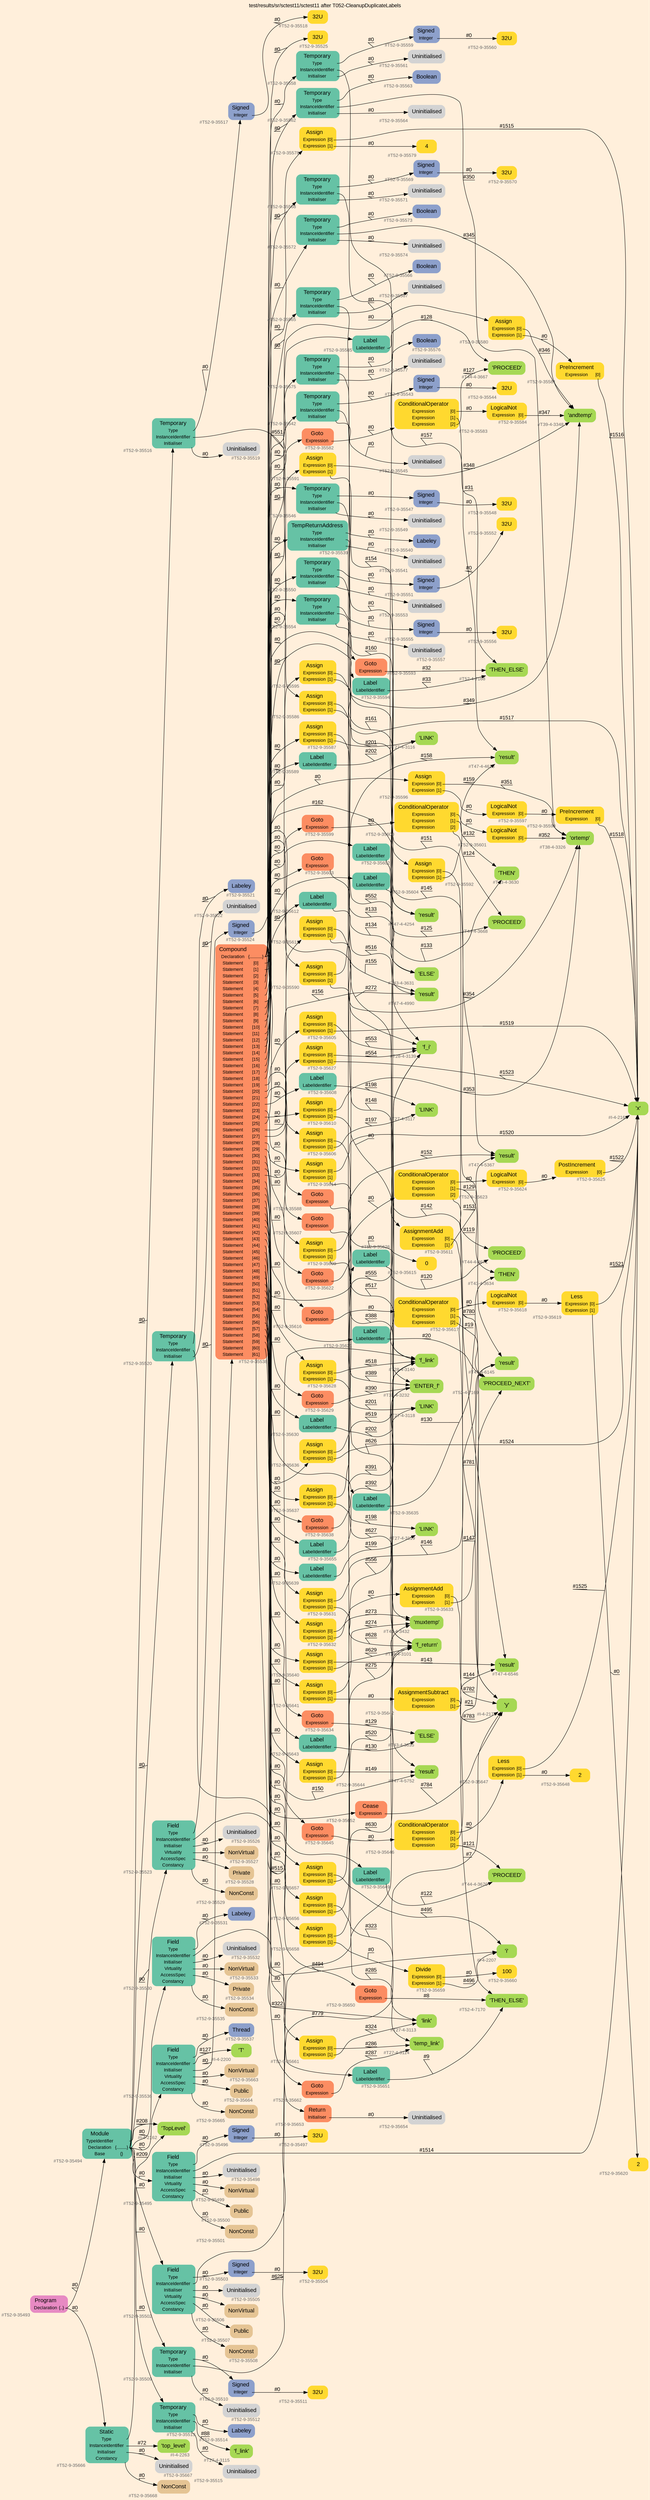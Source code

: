 digraph "test/results/sr/sctest11/sctest11 after T052-CleanupDuplicateLabels" {
label = "test/results/sr/sctest11/sctest11 after T052-CleanupDuplicateLabels"
labelloc = t
graph [
    rankdir = "LR"
    ranksep = 0.3
    bgcolor = antiquewhite1
    color = black
    fontcolor = black
    fontname = "Arial"
];
node [
    fontname = "Arial"
];
edge [
    fontname = "Arial"
];

// -------------------- node figure --------------------
// -------- block #T52-9-35493 ----------
"#T52-9-35493" [
    fillcolor = "/set28/4"
    xlabel = "#T52-9-35493"
    fontsize = "12"
    fontcolor = grey40
    shape = "plaintext"
    label = <<TABLE BORDER="0" CELLBORDER="0" CELLSPACING="0">
     <TR><TD><FONT COLOR="black" POINT-SIZE="15">Program</FONT></TD></TR>
     <TR><TD><FONT COLOR="black" POINT-SIZE="12">Declaration</FONT></TD><TD PORT="port0"><FONT COLOR="black" POINT-SIZE="12">{..}</FONT></TD></TR>
    </TABLE>>
    style = "rounded,filled"
];

// -------- block #T52-9-35494 ----------
"#T52-9-35494" [
    fillcolor = "/set28/1"
    xlabel = "#T52-9-35494"
    fontsize = "12"
    fontcolor = grey40
    shape = "plaintext"
    label = <<TABLE BORDER="0" CELLBORDER="0" CELLSPACING="0">
     <TR><TD><FONT COLOR="black" POINT-SIZE="15">Module</FONT></TD></TR>
     <TR><TD><FONT COLOR="black" POINT-SIZE="12">TypeIdentifier</FONT></TD><TD PORT="port0"></TD></TR>
     <TR><TD><FONT COLOR="black" POINT-SIZE="12">Declaration</FONT></TD><TD PORT="port1"><FONT COLOR="black" POINT-SIZE="12">{.........}</FONT></TD></TR>
     <TR><TD><FONT COLOR="black" POINT-SIZE="12">Base</FONT></TD><TD PORT="port2"><FONT COLOR="black" POINT-SIZE="12">{}</FONT></TD></TR>
    </TABLE>>
    style = "rounded,filled"
];

// -------- block #I-4-2162 ----------
"#I-4-2162" [
    fillcolor = "/set28/5"
    xlabel = "#I-4-2162"
    fontsize = "12"
    fontcolor = grey40
    shape = "plaintext"
    label = <<TABLE BORDER="0" CELLBORDER="0" CELLSPACING="0">
     <TR><TD><FONT COLOR="black" POINT-SIZE="15">'TopLevel'</FONT></TD></TR>
    </TABLE>>
    style = "rounded,filled"
];

// -------- block #T52-9-35495 ----------
"#T52-9-35495" [
    fillcolor = "/set28/1"
    xlabel = "#T52-9-35495"
    fontsize = "12"
    fontcolor = grey40
    shape = "plaintext"
    label = <<TABLE BORDER="0" CELLBORDER="0" CELLSPACING="0">
     <TR><TD><FONT COLOR="black" POINT-SIZE="15">Field</FONT></TD></TR>
     <TR><TD><FONT COLOR="black" POINT-SIZE="12">Type</FONT></TD><TD PORT="port0"></TD></TR>
     <TR><TD><FONT COLOR="black" POINT-SIZE="12">InstanceIdentifier</FONT></TD><TD PORT="port1"></TD></TR>
     <TR><TD><FONT COLOR="black" POINT-SIZE="12">Initialiser</FONT></TD><TD PORT="port2"></TD></TR>
     <TR><TD><FONT COLOR="black" POINT-SIZE="12">Virtuality</FONT></TD><TD PORT="port3"></TD></TR>
     <TR><TD><FONT COLOR="black" POINT-SIZE="12">AccessSpec</FONT></TD><TD PORT="port4"></TD></TR>
     <TR><TD><FONT COLOR="black" POINT-SIZE="12">Constancy</FONT></TD><TD PORT="port5"></TD></TR>
    </TABLE>>
    style = "rounded,filled"
];

// -------- block #T52-9-35496 ----------
"#T52-9-35496" [
    fillcolor = "/set28/3"
    xlabel = "#T52-9-35496"
    fontsize = "12"
    fontcolor = grey40
    shape = "plaintext"
    label = <<TABLE BORDER="0" CELLBORDER="0" CELLSPACING="0">
     <TR><TD><FONT COLOR="black" POINT-SIZE="15">Signed</FONT></TD></TR>
     <TR><TD><FONT COLOR="black" POINT-SIZE="12">Integer</FONT></TD><TD PORT="port0"></TD></TR>
    </TABLE>>
    style = "rounded,filled"
];

// -------- block #T52-9-35497 ----------
"#T52-9-35497" [
    fillcolor = "/set28/6"
    xlabel = "#T52-9-35497"
    fontsize = "12"
    fontcolor = grey40
    shape = "plaintext"
    label = <<TABLE BORDER="0" CELLBORDER="0" CELLSPACING="0">
     <TR><TD><FONT COLOR="black" POINT-SIZE="15">32U</FONT></TD></TR>
    </TABLE>>
    style = "rounded,filled"
];

// -------- block #I-4-2169 ----------
"#I-4-2169" [
    fillcolor = "/set28/5"
    xlabel = "#I-4-2169"
    fontsize = "12"
    fontcolor = grey40
    shape = "plaintext"
    label = <<TABLE BORDER="0" CELLBORDER="0" CELLSPACING="0">
     <TR><TD><FONT COLOR="black" POINT-SIZE="15">'x'</FONT></TD></TR>
    </TABLE>>
    style = "rounded,filled"
];

// -------- block #T52-9-35498 ----------
"#T52-9-35498" [
    xlabel = "#T52-9-35498"
    fontsize = "12"
    fontcolor = grey40
    shape = "plaintext"
    label = <<TABLE BORDER="0" CELLBORDER="0" CELLSPACING="0">
     <TR><TD><FONT COLOR="black" POINT-SIZE="15">Uninitialised</FONT></TD></TR>
    </TABLE>>
    style = "rounded,filled"
];

// -------- block #T52-9-35499 ----------
"#T52-9-35499" [
    fillcolor = "/set28/7"
    xlabel = "#T52-9-35499"
    fontsize = "12"
    fontcolor = grey40
    shape = "plaintext"
    label = <<TABLE BORDER="0" CELLBORDER="0" CELLSPACING="0">
     <TR><TD><FONT COLOR="black" POINT-SIZE="15">NonVirtual</FONT></TD></TR>
    </TABLE>>
    style = "rounded,filled"
];

// -------- block #T52-9-35500 ----------
"#T52-9-35500" [
    fillcolor = "/set28/7"
    xlabel = "#T52-9-35500"
    fontsize = "12"
    fontcolor = grey40
    shape = "plaintext"
    label = <<TABLE BORDER="0" CELLBORDER="0" CELLSPACING="0">
     <TR><TD><FONT COLOR="black" POINT-SIZE="15">Public</FONT></TD></TR>
    </TABLE>>
    style = "rounded,filled"
];

// -------- block #T52-9-35501 ----------
"#T52-9-35501" [
    fillcolor = "/set28/7"
    xlabel = "#T52-9-35501"
    fontsize = "12"
    fontcolor = grey40
    shape = "plaintext"
    label = <<TABLE BORDER="0" CELLBORDER="0" CELLSPACING="0">
     <TR><TD><FONT COLOR="black" POINT-SIZE="15">NonConst</FONT></TD></TR>
    </TABLE>>
    style = "rounded,filled"
];

// -------- block #T52-9-35502 ----------
"#T52-9-35502" [
    fillcolor = "/set28/1"
    xlabel = "#T52-9-35502"
    fontsize = "12"
    fontcolor = grey40
    shape = "plaintext"
    label = <<TABLE BORDER="0" CELLBORDER="0" CELLSPACING="0">
     <TR><TD><FONT COLOR="black" POINT-SIZE="15">Field</FONT></TD></TR>
     <TR><TD><FONT COLOR="black" POINT-SIZE="12">Type</FONT></TD><TD PORT="port0"></TD></TR>
     <TR><TD><FONT COLOR="black" POINT-SIZE="12">InstanceIdentifier</FONT></TD><TD PORT="port1"></TD></TR>
     <TR><TD><FONT COLOR="black" POINT-SIZE="12">Initialiser</FONT></TD><TD PORT="port2"></TD></TR>
     <TR><TD><FONT COLOR="black" POINT-SIZE="12">Virtuality</FONT></TD><TD PORT="port3"></TD></TR>
     <TR><TD><FONT COLOR="black" POINT-SIZE="12">AccessSpec</FONT></TD><TD PORT="port4"></TD></TR>
     <TR><TD><FONT COLOR="black" POINT-SIZE="12">Constancy</FONT></TD><TD PORT="port5"></TD></TR>
    </TABLE>>
    style = "rounded,filled"
];

// -------- block #T52-9-35503 ----------
"#T52-9-35503" [
    fillcolor = "/set28/3"
    xlabel = "#T52-9-35503"
    fontsize = "12"
    fontcolor = grey40
    shape = "plaintext"
    label = <<TABLE BORDER="0" CELLBORDER="0" CELLSPACING="0">
     <TR><TD><FONT COLOR="black" POINT-SIZE="15">Signed</FONT></TD></TR>
     <TR><TD><FONT COLOR="black" POINT-SIZE="12">Integer</FONT></TD><TD PORT="port0"></TD></TR>
    </TABLE>>
    style = "rounded,filled"
];

// -------- block #T52-9-35504 ----------
"#T52-9-35504" [
    fillcolor = "/set28/6"
    xlabel = "#T52-9-35504"
    fontsize = "12"
    fontcolor = grey40
    shape = "plaintext"
    label = <<TABLE BORDER="0" CELLBORDER="0" CELLSPACING="0">
     <TR><TD><FONT COLOR="black" POINT-SIZE="15">32U</FONT></TD></TR>
    </TABLE>>
    style = "rounded,filled"
];

// -------- block #I-4-2177 ----------
"#I-4-2177" [
    fillcolor = "/set28/5"
    xlabel = "#I-4-2177"
    fontsize = "12"
    fontcolor = grey40
    shape = "plaintext"
    label = <<TABLE BORDER="0" CELLBORDER="0" CELLSPACING="0">
     <TR><TD><FONT COLOR="black" POINT-SIZE="15">'y'</FONT></TD></TR>
    </TABLE>>
    style = "rounded,filled"
];

// -------- block #T52-9-35505 ----------
"#T52-9-35505" [
    xlabel = "#T52-9-35505"
    fontsize = "12"
    fontcolor = grey40
    shape = "plaintext"
    label = <<TABLE BORDER="0" CELLBORDER="0" CELLSPACING="0">
     <TR><TD><FONT COLOR="black" POINT-SIZE="15">Uninitialised</FONT></TD></TR>
    </TABLE>>
    style = "rounded,filled"
];

// -------- block #T52-9-35506 ----------
"#T52-9-35506" [
    fillcolor = "/set28/7"
    xlabel = "#T52-9-35506"
    fontsize = "12"
    fontcolor = grey40
    shape = "plaintext"
    label = <<TABLE BORDER="0" CELLBORDER="0" CELLSPACING="0">
     <TR><TD><FONT COLOR="black" POINT-SIZE="15">NonVirtual</FONT></TD></TR>
    </TABLE>>
    style = "rounded,filled"
];

// -------- block #T52-9-35507 ----------
"#T52-9-35507" [
    fillcolor = "/set28/7"
    xlabel = "#T52-9-35507"
    fontsize = "12"
    fontcolor = grey40
    shape = "plaintext"
    label = <<TABLE BORDER="0" CELLBORDER="0" CELLSPACING="0">
     <TR><TD><FONT COLOR="black" POINT-SIZE="15">Public</FONT></TD></TR>
    </TABLE>>
    style = "rounded,filled"
];

// -------- block #T52-9-35508 ----------
"#T52-9-35508" [
    fillcolor = "/set28/7"
    xlabel = "#T52-9-35508"
    fontsize = "12"
    fontcolor = grey40
    shape = "plaintext"
    label = <<TABLE BORDER="0" CELLBORDER="0" CELLSPACING="0">
     <TR><TD><FONT COLOR="black" POINT-SIZE="15">NonConst</FONT></TD></TR>
    </TABLE>>
    style = "rounded,filled"
];

// -------- block #T52-9-35509 ----------
"#T52-9-35509" [
    fillcolor = "/set28/1"
    xlabel = "#T52-9-35509"
    fontsize = "12"
    fontcolor = grey40
    shape = "plaintext"
    label = <<TABLE BORDER="0" CELLBORDER="0" CELLSPACING="0">
     <TR><TD><FONT COLOR="black" POINT-SIZE="15">Temporary</FONT></TD></TR>
     <TR><TD><FONT COLOR="black" POINT-SIZE="12">Type</FONT></TD><TD PORT="port0"></TD></TR>
     <TR><TD><FONT COLOR="black" POINT-SIZE="12">InstanceIdentifier</FONT></TD><TD PORT="port1"></TD></TR>
     <TR><TD><FONT COLOR="black" POINT-SIZE="12">Initialiser</FONT></TD><TD PORT="port2"></TD></TR>
    </TABLE>>
    style = "rounded,filled"
];

// -------- block #T52-9-35510 ----------
"#T52-9-35510" [
    fillcolor = "/set28/3"
    xlabel = "#T52-9-35510"
    fontsize = "12"
    fontcolor = grey40
    shape = "plaintext"
    label = <<TABLE BORDER="0" CELLBORDER="0" CELLSPACING="0">
     <TR><TD><FONT COLOR="black" POINT-SIZE="15">Signed</FONT></TD></TR>
     <TR><TD><FONT COLOR="black" POINT-SIZE="12">Integer</FONT></TD><TD PORT="port0"></TD></TR>
    </TABLE>>
    style = "rounded,filled"
];

// -------- block #T52-9-35511 ----------
"#T52-9-35511" [
    fillcolor = "/set28/6"
    xlabel = "#T52-9-35511"
    fontsize = "12"
    fontcolor = grey40
    shape = "plaintext"
    label = <<TABLE BORDER="0" CELLBORDER="0" CELLSPACING="0">
     <TR><TD><FONT COLOR="black" POINT-SIZE="15">32U</FONT></TD></TR>
    </TABLE>>
    style = "rounded,filled"
];

// -------- block #T26-4-3101 ----------
"#T26-4-3101" [
    fillcolor = "/set28/5"
    xlabel = "#T26-4-3101"
    fontsize = "12"
    fontcolor = grey40
    shape = "plaintext"
    label = <<TABLE BORDER="0" CELLBORDER="0" CELLSPACING="0">
     <TR><TD><FONT COLOR="black" POINT-SIZE="15">'f_return'</FONT></TD></TR>
    </TABLE>>
    style = "rounded,filled"
];

// -------- block #T52-9-35512 ----------
"#T52-9-35512" [
    xlabel = "#T52-9-35512"
    fontsize = "12"
    fontcolor = grey40
    shape = "plaintext"
    label = <<TABLE BORDER="0" CELLBORDER="0" CELLSPACING="0">
     <TR><TD><FONT COLOR="black" POINT-SIZE="15">Uninitialised</FONT></TD></TR>
    </TABLE>>
    style = "rounded,filled"
];

// -------- block #T52-9-35513 ----------
"#T52-9-35513" [
    fillcolor = "/set28/1"
    xlabel = "#T52-9-35513"
    fontsize = "12"
    fontcolor = grey40
    shape = "plaintext"
    label = <<TABLE BORDER="0" CELLBORDER="0" CELLSPACING="0">
     <TR><TD><FONT COLOR="black" POINT-SIZE="15">Temporary</FONT></TD></TR>
     <TR><TD><FONT COLOR="black" POINT-SIZE="12">Type</FONT></TD><TD PORT="port0"></TD></TR>
     <TR><TD><FONT COLOR="black" POINT-SIZE="12">InstanceIdentifier</FONT></TD><TD PORT="port1"></TD></TR>
     <TR><TD><FONT COLOR="black" POINT-SIZE="12">Initialiser</FONT></TD><TD PORT="port2"></TD></TR>
    </TABLE>>
    style = "rounded,filled"
];

// -------- block #T52-9-35514 ----------
"#T52-9-35514" [
    fillcolor = "/set28/3"
    xlabel = "#T52-9-35514"
    fontsize = "12"
    fontcolor = grey40
    shape = "plaintext"
    label = <<TABLE BORDER="0" CELLBORDER="0" CELLSPACING="0">
     <TR><TD><FONT COLOR="black" POINT-SIZE="15">Labeley</FONT></TD></TR>
    </TABLE>>
    style = "rounded,filled"
];

// -------- block #T27-4-3115 ----------
"#T27-4-3115" [
    fillcolor = "/set28/5"
    xlabel = "#T27-4-3115"
    fontsize = "12"
    fontcolor = grey40
    shape = "plaintext"
    label = <<TABLE BORDER="0" CELLBORDER="0" CELLSPACING="0">
     <TR><TD><FONT COLOR="black" POINT-SIZE="15">'f_link'</FONT></TD></TR>
    </TABLE>>
    style = "rounded,filled"
];

// -------- block #T52-9-35515 ----------
"#T52-9-35515" [
    xlabel = "#T52-9-35515"
    fontsize = "12"
    fontcolor = grey40
    shape = "plaintext"
    label = <<TABLE BORDER="0" CELLBORDER="0" CELLSPACING="0">
     <TR><TD><FONT COLOR="black" POINT-SIZE="15">Uninitialised</FONT></TD></TR>
    </TABLE>>
    style = "rounded,filled"
];

// -------- block #T52-9-35516 ----------
"#T52-9-35516" [
    fillcolor = "/set28/1"
    xlabel = "#T52-9-35516"
    fontsize = "12"
    fontcolor = grey40
    shape = "plaintext"
    label = <<TABLE BORDER="0" CELLBORDER="0" CELLSPACING="0">
     <TR><TD><FONT COLOR="black" POINT-SIZE="15">Temporary</FONT></TD></TR>
     <TR><TD><FONT COLOR="black" POINT-SIZE="12">Type</FONT></TD><TD PORT="port0"></TD></TR>
     <TR><TD><FONT COLOR="black" POINT-SIZE="12">InstanceIdentifier</FONT></TD><TD PORT="port1"></TD></TR>
     <TR><TD><FONT COLOR="black" POINT-SIZE="12">Initialiser</FONT></TD><TD PORT="port2"></TD></TR>
    </TABLE>>
    style = "rounded,filled"
];

// -------- block #T52-9-35517 ----------
"#T52-9-35517" [
    fillcolor = "/set28/3"
    xlabel = "#T52-9-35517"
    fontsize = "12"
    fontcolor = grey40
    shape = "plaintext"
    label = <<TABLE BORDER="0" CELLBORDER="0" CELLSPACING="0">
     <TR><TD><FONT COLOR="black" POINT-SIZE="15">Signed</FONT></TD></TR>
     <TR><TD><FONT COLOR="black" POINT-SIZE="12">Integer</FONT></TD><TD PORT="port0"></TD></TR>
    </TABLE>>
    style = "rounded,filled"
];

// -------- block #T52-9-35518 ----------
"#T52-9-35518" [
    fillcolor = "/set28/6"
    xlabel = "#T52-9-35518"
    fontsize = "12"
    fontcolor = grey40
    shape = "plaintext"
    label = <<TABLE BORDER="0" CELLBORDER="0" CELLSPACING="0">
     <TR><TD><FONT COLOR="black" POINT-SIZE="15">32U</FONT></TD></TR>
    </TABLE>>
    style = "rounded,filled"
];

// -------- block #T28-4-3139 ----------
"#T28-4-3139" [
    fillcolor = "/set28/5"
    xlabel = "#T28-4-3139"
    fontsize = "12"
    fontcolor = grey40
    shape = "plaintext"
    label = <<TABLE BORDER="0" CELLBORDER="0" CELLSPACING="0">
     <TR><TD><FONT COLOR="black" POINT-SIZE="15">'f_i'</FONT></TD></TR>
    </TABLE>>
    style = "rounded,filled"
];

// -------- block #T52-9-35519 ----------
"#T52-9-35519" [
    xlabel = "#T52-9-35519"
    fontsize = "12"
    fontcolor = grey40
    shape = "plaintext"
    label = <<TABLE BORDER="0" CELLBORDER="0" CELLSPACING="0">
     <TR><TD><FONT COLOR="black" POINT-SIZE="15">Uninitialised</FONT></TD></TR>
    </TABLE>>
    style = "rounded,filled"
];

// -------- block #T52-9-35520 ----------
"#T52-9-35520" [
    fillcolor = "/set28/1"
    xlabel = "#T52-9-35520"
    fontsize = "12"
    fontcolor = grey40
    shape = "plaintext"
    label = <<TABLE BORDER="0" CELLBORDER="0" CELLSPACING="0">
     <TR><TD><FONT COLOR="black" POINT-SIZE="15">Temporary</FONT></TD></TR>
     <TR><TD><FONT COLOR="black" POINT-SIZE="12">Type</FONT></TD><TD PORT="port0"></TD></TR>
     <TR><TD><FONT COLOR="black" POINT-SIZE="12">InstanceIdentifier</FONT></TD><TD PORT="port1"></TD></TR>
     <TR><TD><FONT COLOR="black" POINT-SIZE="12">Initialiser</FONT></TD><TD PORT="port2"></TD></TR>
    </TABLE>>
    style = "rounded,filled"
];

// -------- block #T52-9-35521 ----------
"#T52-9-35521" [
    fillcolor = "/set28/3"
    xlabel = "#T52-9-35521"
    fontsize = "12"
    fontcolor = grey40
    shape = "plaintext"
    label = <<TABLE BORDER="0" CELLBORDER="0" CELLSPACING="0">
     <TR><TD><FONT COLOR="black" POINT-SIZE="15">Labeley</FONT></TD></TR>
    </TABLE>>
    style = "rounded,filled"
];

// -------- block #T28-4-3140 ----------
"#T28-4-3140" [
    fillcolor = "/set28/5"
    xlabel = "#T28-4-3140"
    fontsize = "12"
    fontcolor = grey40
    shape = "plaintext"
    label = <<TABLE BORDER="0" CELLBORDER="0" CELLSPACING="0">
     <TR><TD><FONT COLOR="black" POINT-SIZE="15">'f_link'</FONT></TD></TR>
    </TABLE>>
    style = "rounded,filled"
];

// -------- block #T52-9-35522 ----------
"#T52-9-35522" [
    xlabel = "#T52-9-35522"
    fontsize = "12"
    fontcolor = grey40
    shape = "plaintext"
    label = <<TABLE BORDER="0" CELLBORDER="0" CELLSPACING="0">
     <TR><TD><FONT COLOR="black" POINT-SIZE="15">Uninitialised</FONT></TD></TR>
    </TABLE>>
    style = "rounded,filled"
];

// -------- block #T52-9-35523 ----------
"#T52-9-35523" [
    fillcolor = "/set28/1"
    xlabel = "#T52-9-35523"
    fontsize = "12"
    fontcolor = grey40
    shape = "plaintext"
    label = <<TABLE BORDER="0" CELLBORDER="0" CELLSPACING="0">
     <TR><TD><FONT COLOR="black" POINT-SIZE="15">Field</FONT></TD></TR>
     <TR><TD><FONT COLOR="black" POINT-SIZE="12">Type</FONT></TD><TD PORT="port0"></TD></TR>
     <TR><TD><FONT COLOR="black" POINT-SIZE="12">InstanceIdentifier</FONT></TD><TD PORT="port1"></TD></TR>
     <TR><TD><FONT COLOR="black" POINT-SIZE="12">Initialiser</FONT></TD><TD PORT="port2"></TD></TR>
     <TR><TD><FONT COLOR="black" POINT-SIZE="12">Virtuality</FONT></TD><TD PORT="port3"></TD></TR>
     <TR><TD><FONT COLOR="black" POINT-SIZE="12">AccessSpec</FONT></TD><TD PORT="port4"></TD></TR>
     <TR><TD><FONT COLOR="black" POINT-SIZE="12">Constancy</FONT></TD><TD PORT="port5"></TD></TR>
    </TABLE>>
    style = "rounded,filled"
];

// -------- block #T52-9-35524 ----------
"#T52-9-35524" [
    fillcolor = "/set28/3"
    xlabel = "#T52-9-35524"
    fontsize = "12"
    fontcolor = grey40
    shape = "plaintext"
    label = <<TABLE BORDER="0" CELLBORDER="0" CELLSPACING="0">
     <TR><TD><FONT COLOR="black" POINT-SIZE="15">Signed</FONT></TD></TR>
     <TR><TD><FONT COLOR="black" POINT-SIZE="12">Integer</FONT></TD><TD PORT="port0"></TD></TR>
    </TABLE>>
    style = "rounded,filled"
];

// -------- block #T52-9-35525 ----------
"#T52-9-35525" [
    fillcolor = "/set28/6"
    xlabel = "#T52-9-35525"
    fontsize = "12"
    fontcolor = grey40
    shape = "plaintext"
    label = <<TABLE BORDER="0" CELLBORDER="0" CELLSPACING="0">
     <TR><TD><FONT COLOR="black" POINT-SIZE="15">32U</FONT></TD></TR>
    </TABLE>>
    style = "rounded,filled"
];

// -------- block #I-4-2207 ----------
"#I-4-2207" [
    fillcolor = "/set28/5"
    xlabel = "#I-4-2207"
    fontsize = "12"
    fontcolor = grey40
    shape = "plaintext"
    label = <<TABLE BORDER="0" CELLBORDER="0" CELLSPACING="0">
     <TR><TD><FONT COLOR="black" POINT-SIZE="15">'i'</FONT></TD></TR>
    </TABLE>>
    style = "rounded,filled"
];

// -------- block #T52-9-35526 ----------
"#T52-9-35526" [
    xlabel = "#T52-9-35526"
    fontsize = "12"
    fontcolor = grey40
    shape = "plaintext"
    label = <<TABLE BORDER="0" CELLBORDER="0" CELLSPACING="0">
     <TR><TD><FONT COLOR="black" POINT-SIZE="15">Uninitialised</FONT></TD></TR>
    </TABLE>>
    style = "rounded,filled"
];

// -------- block #T52-9-35527 ----------
"#T52-9-35527" [
    fillcolor = "/set28/7"
    xlabel = "#T52-9-35527"
    fontsize = "12"
    fontcolor = grey40
    shape = "plaintext"
    label = <<TABLE BORDER="0" CELLBORDER="0" CELLSPACING="0">
     <TR><TD><FONT COLOR="black" POINT-SIZE="15">NonVirtual</FONT></TD></TR>
    </TABLE>>
    style = "rounded,filled"
];

// -------- block #T52-9-35528 ----------
"#T52-9-35528" [
    fillcolor = "/set28/7"
    xlabel = "#T52-9-35528"
    fontsize = "12"
    fontcolor = grey40
    shape = "plaintext"
    label = <<TABLE BORDER="0" CELLBORDER="0" CELLSPACING="0">
     <TR><TD><FONT COLOR="black" POINT-SIZE="15">Private</FONT></TD></TR>
    </TABLE>>
    style = "rounded,filled"
];

// -------- block #T52-9-35529 ----------
"#T52-9-35529" [
    fillcolor = "/set28/7"
    xlabel = "#T52-9-35529"
    fontsize = "12"
    fontcolor = grey40
    shape = "plaintext"
    label = <<TABLE BORDER="0" CELLBORDER="0" CELLSPACING="0">
     <TR><TD><FONT COLOR="black" POINT-SIZE="15">NonConst</FONT></TD></TR>
    </TABLE>>
    style = "rounded,filled"
];

// -------- block #T52-9-35530 ----------
"#T52-9-35530" [
    fillcolor = "/set28/1"
    xlabel = "#T52-9-35530"
    fontsize = "12"
    fontcolor = grey40
    shape = "plaintext"
    label = <<TABLE BORDER="0" CELLBORDER="0" CELLSPACING="0">
     <TR><TD><FONT COLOR="black" POINT-SIZE="15">Field</FONT></TD></TR>
     <TR><TD><FONT COLOR="black" POINT-SIZE="12">Type</FONT></TD><TD PORT="port0"></TD></TR>
     <TR><TD><FONT COLOR="black" POINT-SIZE="12">InstanceIdentifier</FONT></TD><TD PORT="port1"></TD></TR>
     <TR><TD><FONT COLOR="black" POINT-SIZE="12">Initialiser</FONT></TD><TD PORT="port2"></TD></TR>
     <TR><TD><FONT COLOR="black" POINT-SIZE="12">Virtuality</FONT></TD><TD PORT="port3"></TD></TR>
     <TR><TD><FONT COLOR="black" POINT-SIZE="12">AccessSpec</FONT></TD><TD PORT="port4"></TD></TR>
     <TR><TD><FONT COLOR="black" POINT-SIZE="12">Constancy</FONT></TD><TD PORT="port5"></TD></TR>
    </TABLE>>
    style = "rounded,filled"
];

// -------- block #T52-9-35531 ----------
"#T52-9-35531" [
    fillcolor = "/set28/3"
    xlabel = "#T52-9-35531"
    fontsize = "12"
    fontcolor = grey40
    shape = "plaintext"
    label = <<TABLE BORDER="0" CELLBORDER="0" CELLSPACING="0">
     <TR><TD><FONT COLOR="black" POINT-SIZE="15">Labeley</FONT></TD></TR>
    </TABLE>>
    style = "rounded,filled"
];

// -------- block #T27-4-3113 ----------
"#T27-4-3113" [
    fillcolor = "/set28/5"
    xlabel = "#T27-4-3113"
    fontsize = "12"
    fontcolor = grey40
    shape = "plaintext"
    label = <<TABLE BORDER="0" CELLBORDER="0" CELLSPACING="0">
     <TR><TD><FONT COLOR="black" POINT-SIZE="15">'link'</FONT></TD></TR>
    </TABLE>>
    style = "rounded,filled"
];

// -------- block #T52-9-35532 ----------
"#T52-9-35532" [
    xlabel = "#T52-9-35532"
    fontsize = "12"
    fontcolor = grey40
    shape = "plaintext"
    label = <<TABLE BORDER="0" CELLBORDER="0" CELLSPACING="0">
     <TR><TD><FONT COLOR="black" POINT-SIZE="15">Uninitialised</FONT></TD></TR>
    </TABLE>>
    style = "rounded,filled"
];

// -------- block #T52-9-35533 ----------
"#T52-9-35533" [
    fillcolor = "/set28/7"
    xlabel = "#T52-9-35533"
    fontsize = "12"
    fontcolor = grey40
    shape = "plaintext"
    label = <<TABLE BORDER="0" CELLBORDER="0" CELLSPACING="0">
     <TR><TD><FONT COLOR="black" POINT-SIZE="15">NonVirtual</FONT></TD></TR>
    </TABLE>>
    style = "rounded,filled"
];

// -------- block #T52-9-35534 ----------
"#T52-9-35534" [
    fillcolor = "/set28/7"
    xlabel = "#T52-9-35534"
    fontsize = "12"
    fontcolor = grey40
    shape = "plaintext"
    label = <<TABLE BORDER="0" CELLBORDER="0" CELLSPACING="0">
     <TR><TD><FONT COLOR="black" POINT-SIZE="15">Private</FONT></TD></TR>
    </TABLE>>
    style = "rounded,filled"
];

// -------- block #T52-9-35535 ----------
"#T52-9-35535" [
    fillcolor = "/set28/7"
    xlabel = "#T52-9-35535"
    fontsize = "12"
    fontcolor = grey40
    shape = "plaintext"
    label = <<TABLE BORDER="0" CELLBORDER="0" CELLSPACING="0">
     <TR><TD><FONT COLOR="black" POINT-SIZE="15">NonConst</FONT></TD></TR>
    </TABLE>>
    style = "rounded,filled"
];

// -------- block #T52-9-35536 ----------
"#T52-9-35536" [
    fillcolor = "/set28/1"
    xlabel = "#T52-9-35536"
    fontsize = "12"
    fontcolor = grey40
    shape = "plaintext"
    label = <<TABLE BORDER="0" CELLBORDER="0" CELLSPACING="0">
     <TR><TD><FONT COLOR="black" POINT-SIZE="15">Field</FONT></TD></TR>
     <TR><TD><FONT COLOR="black" POINT-SIZE="12">Type</FONT></TD><TD PORT="port0"></TD></TR>
     <TR><TD><FONT COLOR="black" POINT-SIZE="12">InstanceIdentifier</FONT></TD><TD PORT="port1"></TD></TR>
     <TR><TD><FONT COLOR="black" POINT-SIZE="12">Initialiser</FONT></TD><TD PORT="port2"></TD></TR>
     <TR><TD><FONT COLOR="black" POINT-SIZE="12">Virtuality</FONT></TD><TD PORT="port3"></TD></TR>
     <TR><TD><FONT COLOR="black" POINT-SIZE="12">AccessSpec</FONT></TD><TD PORT="port4"></TD></TR>
     <TR><TD><FONT COLOR="black" POINT-SIZE="12">Constancy</FONT></TD><TD PORT="port5"></TD></TR>
    </TABLE>>
    style = "rounded,filled"
];

// -------- block #T52-9-35537 ----------
"#T52-9-35537" [
    fillcolor = "/set28/3"
    xlabel = "#T52-9-35537"
    fontsize = "12"
    fontcolor = grey40
    shape = "plaintext"
    label = <<TABLE BORDER="0" CELLBORDER="0" CELLSPACING="0">
     <TR><TD><FONT COLOR="black" POINT-SIZE="15">Thread</FONT></TD></TR>
    </TABLE>>
    style = "rounded,filled"
];

// -------- block #I-4-2200 ----------
"#I-4-2200" [
    fillcolor = "/set28/5"
    xlabel = "#I-4-2200"
    fontsize = "12"
    fontcolor = grey40
    shape = "plaintext"
    label = <<TABLE BORDER="0" CELLBORDER="0" CELLSPACING="0">
     <TR><TD><FONT COLOR="black" POINT-SIZE="15">'T'</FONT></TD></TR>
    </TABLE>>
    style = "rounded,filled"
];

// -------- block #T52-9-35538 ----------
"#T52-9-35538" [
    fillcolor = "/set28/2"
    xlabel = "#T52-9-35538"
    fontsize = "12"
    fontcolor = grey40
    shape = "plaintext"
    label = <<TABLE BORDER="0" CELLBORDER="0" CELLSPACING="0">
     <TR><TD><FONT COLOR="black" POINT-SIZE="15">Compound</FONT></TD></TR>
     <TR><TD><FONT COLOR="black" POINT-SIZE="12">Declaration</FONT></TD><TD PORT="port0"><FONT COLOR="black" POINT-SIZE="12">{...........}</FONT></TD></TR>
     <TR><TD><FONT COLOR="black" POINT-SIZE="12">Statement</FONT></TD><TD PORT="port1"><FONT COLOR="black" POINT-SIZE="12">[0]</FONT></TD></TR>
     <TR><TD><FONT COLOR="black" POINT-SIZE="12">Statement</FONT></TD><TD PORT="port2"><FONT COLOR="black" POINT-SIZE="12">[1]</FONT></TD></TR>
     <TR><TD><FONT COLOR="black" POINT-SIZE="12">Statement</FONT></TD><TD PORT="port3"><FONT COLOR="black" POINT-SIZE="12">[2]</FONT></TD></TR>
     <TR><TD><FONT COLOR="black" POINT-SIZE="12">Statement</FONT></TD><TD PORT="port4"><FONT COLOR="black" POINT-SIZE="12">[3]</FONT></TD></TR>
     <TR><TD><FONT COLOR="black" POINT-SIZE="12">Statement</FONT></TD><TD PORT="port5"><FONT COLOR="black" POINT-SIZE="12">[4]</FONT></TD></TR>
     <TR><TD><FONT COLOR="black" POINT-SIZE="12">Statement</FONT></TD><TD PORT="port6"><FONT COLOR="black" POINT-SIZE="12">[5]</FONT></TD></TR>
     <TR><TD><FONT COLOR="black" POINT-SIZE="12">Statement</FONT></TD><TD PORT="port7"><FONT COLOR="black" POINT-SIZE="12">[6]</FONT></TD></TR>
     <TR><TD><FONT COLOR="black" POINT-SIZE="12">Statement</FONT></TD><TD PORT="port8"><FONT COLOR="black" POINT-SIZE="12">[7]</FONT></TD></TR>
     <TR><TD><FONT COLOR="black" POINT-SIZE="12">Statement</FONT></TD><TD PORT="port9"><FONT COLOR="black" POINT-SIZE="12">[8]</FONT></TD></TR>
     <TR><TD><FONT COLOR="black" POINT-SIZE="12">Statement</FONT></TD><TD PORT="port10"><FONT COLOR="black" POINT-SIZE="12">[9]</FONT></TD></TR>
     <TR><TD><FONT COLOR="black" POINT-SIZE="12">Statement</FONT></TD><TD PORT="port11"><FONT COLOR="black" POINT-SIZE="12">[10]</FONT></TD></TR>
     <TR><TD><FONT COLOR="black" POINT-SIZE="12">Statement</FONT></TD><TD PORT="port12"><FONT COLOR="black" POINT-SIZE="12">[11]</FONT></TD></TR>
     <TR><TD><FONT COLOR="black" POINT-SIZE="12">Statement</FONT></TD><TD PORT="port13"><FONT COLOR="black" POINT-SIZE="12">[12]</FONT></TD></TR>
     <TR><TD><FONT COLOR="black" POINT-SIZE="12">Statement</FONT></TD><TD PORT="port14"><FONT COLOR="black" POINT-SIZE="12">[13]</FONT></TD></TR>
     <TR><TD><FONT COLOR="black" POINT-SIZE="12">Statement</FONT></TD><TD PORT="port15"><FONT COLOR="black" POINT-SIZE="12">[14]</FONT></TD></TR>
     <TR><TD><FONT COLOR="black" POINT-SIZE="12">Statement</FONT></TD><TD PORT="port16"><FONT COLOR="black" POINT-SIZE="12">[15]</FONT></TD></TR>
     <TR><TD><FONT COLOR="black" POINT-SIZE="12">Statement</FONT></TD><TD PORT="port17"><FONT COLOR="black" POINT-SIZE="12">[16]</FONT></TD></TR>
     <TR><TD><FONT COLOR="black" POINT-SIZE="12">Statement</FONT></TD><TD PORT="port18"><FONT COLOR="black" POINT-SIZE="12">[17]</FONT></TD></TR>
     <TR><TD><FONT COLOR="black" POINT-SIZE="12">Statement</FONT></TD><TD PORT="port19"><FONT COLOR="black" POINT-SIZE="12">[18]</FONT></TD></TR>
     <TR><TD><FONT COLOR="black" POINT-SIZE="12">Statement</FONT></TD><TD PORT="port20"><FONT COLOR="black" POINT-SIZE="12">[19]</FONT></TD></TR>
     <TR><TD><FONT COLOR="black" POINT-SIZE="12">Statement</FONT></TD><TD PORT="port21"><FONT COLOR="black" POINT-SIZE="12">[20]</FONT></TD></TR>
     <TR><TD><FONT COLOR="black" POINT-SIZE="12">Statement</FONT></TD><TD PORT="port22"><FONT COLOR="black" POINT-SIZE="12">[21]</FONT></TD></TR>
     <TR><TD><FONT COLOR="black" POINT-SIZE="12">Statement</FONT></TD><TD PORT="port23"><FONT COLOR="black" POINT-SIZE="12">[22]</FONT></TD></TR>
     <TR><TD><FONT COLOR="black" POINT-SIZE="12">Statement</FONT></TD><TD PORT="port24"><FONT COLOR="black" POINT-SIZE="12">[23]</FONT></TD></TR>
     <TR><TD><FONT COLOR="black" POINT-SIZE="12">Statement</FONT></TD><TD PORT="port25"><FONT COLOR="black" POINT-SIZE="12">[24]</FONT></TD></TR>
     <TR><TD><FONT COLOR="black" POINT-SIZE="12">Statement</FONT></TD><TD PORT="port26"><FONT COLOR="black" POINT-SIZE="12">[25]</FONT></TD></TR>
     <TR><TD><FONT COLOR="black" POINT-SIZE="12">Statement</FONT></TD><TD PORT="port27"><FONT COLOR="black" POINT-SIZE="12">[26]</FONT></TD></TR>
     <TR><TD><FONT COLOR="black" POINT-SIZE="12">Statement</FONT></TD><TD PORT="port28"><FONT COLOR="black" POINT-SIZE="12">[27]</FONT></TD></TR>
     <TR><TD><FONT COLOR="black" POINT-SIZE="12">Statement</FONT></TD><TD PORT="port29"><FONT COLOR="black" POINT-SIZE="12">[28]</FONT></TD></TR>
     <TR><TD><FONT COLOR="black" POINT-SIZE="12">Statement</FONT></TD><TD PORT="port30"><FONT COLOR="black" POINT-SIZE="12">[29]</FONT></TD></TR>
     <TR><TD><FONT COLOR="black" POINT-SIZE="12">Statement</FONT></TD><TD PORT="port31"><FONT COLOR="black" POINT-SIZE="12">[30]</FONT></TD></TR>
     <TR><TD><FONT COLOR="black" POINT-SIZE="12">Statement</FONT></TD><TD PORT="port32"><FONT COLOR="black" POINT-SIZE="12">[31]</FONT></TD></TR>
     <TR><TD><FONT COLOR="black" POINT-SIZE="12">Statement</FONT></TD><TD PORT="port33"><FONT COLOR="black" POINT-SIZE="12">[32]</FONT></TD></TR>
     <TR><TD><FONT COLOR="black" POINT-SIZE="12">Statement</FONT></TD><TD PORT="port34"><FONT COLOR="black" POINT-SIZE="12">[33]</FONT></TD></TR>
     <TR><TD><FONT COLOR="black" POINT-SIZE="12">Statement</FONT></TD><TD PORT="port35"><FONT COLOR="black" POINT-SIZE="12">[34]</FONT></TD></TR>
     <TR><TD><FONT COLOR="black" POINT-SIZE="12">Statement</FONT></TD><TD PORT="port36"><FONT COLOR="black" POINT-SIZE="12">[35]</FONT></TD></TR>
     <TR><TD><FONT COLOR="black" POINT-SIZE="12">Statement</FONT></TD><TD PORT="port37"><FONT COLOR="black" POINT-SIZE="12">[36]</FONT></TD></TR>
     <TR><TD><FONT COLOR="black" POINT-SIZE="12">Statement</FONT></TD><TD PORT="port38"><FONT COLOR="black" POINT-SIZE="12">[37]</FONT></TD></TR>
     <TR><TD><FONT COLOR="black" POINT-SIZE="12">Statement</FONT></TD><TD PORT="port39"><FONT COLOR="black" POINT-SIZE="12">[38]</FONT></TD></TR>
     <TR><TD><FONT COLOR="black" POINT-SIZE="12">Statement</FONT></TD><TD PORT="port40"><FONT COLOR="black" POINT-SIZE="12">[39]</FONT></TD></TR>
     <TR><TD><FONT COLOR="black" POINT-SIZE="12">Statement</FONT></TD><TD PORT="port41"><FONT COLOR="black" POINT-SIZE="12">[40]</FONT></TD></TR>
     <TR><TD><FONT COLOR="black" POINT-SIZE="12">Statement</FONT></TD><TD PORT="port42"><FONT COLOR="black" POINT-SIZE="12">[41]</FONT></TD></TR>
     <TR><TD><FONT COLOR="black" POINT-SIZE="12">Statement</FONT></TD><TD PORT="port43"><FONT COLOR="black" POINT-SIZE="12">[42]</FONT></TD></TR>
     <TR><TD><FONT COLOR="black" POINT-SIZE="12">Statement</FONT></TD><TD PORT="port44"><FONT COLOR="black" POINT-SIZE="12">[43]</FONT></TD></TR>
     <TR><TD><FONT COLOR="black" POINT-SIZE="12">Statement</FONT></TD><TD PORT="port45"><FONT COLOR="black" POINT-SIZE="12">[44]</FONT></TD></TR>
     <TR><TD><FONT COLOR="black" POINT-SIZE="12">Statement</FONT></TD><TD PORT="port46"><FONT COLOR="black" POINT-SIZE="12">[45]</FONT></TD></TR>
     <TR><TD><FONT COLOR="black" POINT-SIZE="12">Statement</FONT></TD><TD PORT="port47"><FONT COLOR="black" POINT-SIZE="12">[46]</FONT></TD></TR>
     <TR><TD><FONT COLOR="black" POINT-SIZE="12">Statement</FONT></TD><TD PORT="port48"><FONT COLOR="black" POINT-SIZE="12">[47]</FONT></TD></TR>
     <TR><TD><FONT COLOR="black" POINT-SIZE="12">Statement</FONT></TD><TD PORT="port49"><FONT COLOR="black" POINT-SIZE="12">[48]</FONT></TD></TR>
     <TR><TD><FONT COLOR="black" POINT-SIZE="12">Statement</FONT></TD><TD PORT="port50"><FONT COLOR="black" POINT-SIZE="12">[49]</FONT></TD></TR>
     <TR><TD><FONT COLOR="black" POINT-SIZE="12">Statement</FONT></TD><TD PORT="port51"><FONT COLOR="black" POINT-SIZE="12">[50]</FONT></TD></TR>
     <TR><TD><FONT COLOR="black" POINT-SIZE="12">Statement</FONT></TD><TD PORT="port52"><FONT COLOR="black" POINT-SIZE="12">[51]</FONT></TD></TR>
     <TR><TD><FONT COLOR="black" POINT-SIZE="12">Statement</FONT></TD><TD PORT="port53"><FONT COLOR="black" POINT-SIZE="12">[52]</FONT></TD></TR>
     <TR><TD><FONT COLOR="black" POINT-SIZE="12">Statement</FONT></TD><TD PORT="port54"><FONT COLOR="black" POINT-SIZE="12">[53]</FONT></TD></TR>
     <TR><TD><FONT COLOR="black" POINT-SIZE="12">Statement</FONT></TD><TD PORT="port55"><FONT COLOR="black" POINT-SIZE="12">[54]</FONT></TD></TR>
     <TR><TD><FONT COLOR="black" POINT-SIZE="12">Statement</FONT></TD><TD PORT="port56"><FONT COLOR="black" POINT-SIZE="12">[55]</FONT></TD></TR>
     <TR><TD><FONT COLOR="black" POINT-SIZE="12">Statement</FONT></TD><TD PORT="port57"><FONT COLOR="black" POINT-SIZE="12">[56]</FONT></TD></TR>
     <TR><TD><FONT COLOR="black" POINT-SIZE="12">Statement</FONT></TD><TD PORT="port58"><FONT COLOR="black" POINT-SIZE="12">[57]</FONT></TD></TR>
     <TR><TD><FONT COLOR="black" POINT-SIZE="12">Statement</FONT></TD><TD PORT="port59"><FONT COLOR="black" POINT-SIZE="12">[58]</FONT></TD></TR>
     <TR><TD><FONT COLOR="black" POINT-SIZE="12">Statement</FONT></TD><TD PORT="port60"><FONT COLOR="black" POINT-SIZE="12">[59]</FONT></TD></TR>
     <TR><TD><FONT COLOR="black" POINT-SIZE="12">Statement</FONT></TD><TD PORT="port61"><FONT COLOR="black" POINT-SIZE="12">[60]</FONT></TD></TR>
     <TR><TD><FONT COLOR="black" POINT-SIZE="12">Statement</FONT></TD><TD PORT="port62"><FONT COLOR="black" POINT-SIZE="12">[61]</FONT></TD></TR>
    </TABLE>>
    style = "rounded,filled"
];

// -------- block #T52-9-35539 ----------
"#T52-9-35539" [
    fillcolor = "/set28/1"
    xlabel = "#T52-9-35539"
    fontsize = "12"
    fontcolor = grey40
    shape = "plaintext"
    label = <<TABLE BORDER="0" CELLBORDER="0" CELLSPACING="0">
     <TR><TD><FONT COLOR="black" POINT-SIZE="15">TempReturnAddress</FONT></TD></TR>
     <TR><TD><FONT COLOR="black" POINT-SIZE="12">Type</FONT></TD><TD PORT="port0"></TD></TR>
     <TR><TD><FONT COLOR="black" POINT-SIZE="12">InstanceIdentifier</FONT></TD><TD PORT="port1"></TD></TR>
     <TR><TD><FONT COLOR="black" POINT-SIZE="12">Initialiser</FONT></TD><TD PORT="port2"></TD></TR>
    </TABLE>>
    style = "rounded,filled"
];

// -------- block #T52-9-35540 ----------
"#T52-9-35540" [
    fillcolor = "/set28/3"
    xlabel = "#T52-9-35540"
    fontsize = "12"
    fontcolor = grey40
    shape = "plaintext"
    label = <<TABLE BORDER="0" CELLBORDER="0" CELLSPACING="0">
     <TR><TD><FONT COLOR="black" POINT-SIZE="15">Labeley</FONT></TD></TR>
    </TABLE>>
    style = "rounded,filled"
];

// -------- block #T27-4-3114 ----------
"#T27-4-3114" [
    fillcolor = "/set28/5"
    xlabel = "#T27-4-3114"
    fontsize = "12"
    fontcolor = grey40
    shape = "plaintext"
    label = <<TABLE BORDER="0" CELLBORDER="0" CELLSPACING="0">
     <TR><TD><FONT COLOR="black" POINT-SIZE="15">'temp_link'</FONT></TD></TR>
    </TABLE>>
    style = "rounded,filled"
];

// -------- block #T52-9-35541 ----------
"#T52-9-35541" [
    xlabel = "#T52-9-35541"
    fontsize = "12"
    fontcolor = grey40
    shape = "plaintext"
    label = <<TABLE BORDER="0" CELLBORDER="0" CELLSPACING="0">
     <TR><TD><FONT COLOR="black" POINT-SIZE="15">Uninitialised</FONT></TD></TR>
    </TABLE>>
    style = "rounded,filled"
];

// -------- block #T52-9-35542 ----------
"#T52-9-35542" [
    fillcolor = "/set28/1"
    xlabel = "#T52-9-35542"
    fontsize = "12"
    fontcolor = grey40
    shape = "plaintext"
    label = <<TABLE BORDER="0" CELLBORDER="0" CELLSPACING="0">
     <TR><TD><FONT COLOR="black" POINT-SIZE="15">Temporary</FONT></TD></TR>
     <TR><TD><FONT COLOR="black" POINT-SIZE="12">Type</FONT></TD><TD PORT="port0"></TD></TR>
     <TR><TD><FONT COLOR="black" POINT-SIZE="12">InstanceIdentifier</FONT></TD><TD PORT="port1"></TD></TR>
     <TR><TD><FONT COLOR="black" POINT-SIZE="12">Initialiser</FONT></TD><TD PORT="port2"></TD></TR>
    </TABLE>>
    style = "rounded,filled"
];

// -------- block #T52-9-35543 ----------
"#T52-9-35543" [
    fillcolor = "/set28/3"
    xlabel = "#T52-9-35543"
    fontsize = "12"
    fontcolor = grey40
    shape = "plaintext"
    label = <<TABLE BORDER="0" CELLBORDER="0" CELLSPACING="0">
     <TR><TD><FONT COLOR="black" POINT-SIZE="15">Signed</FONT></TD></TR>
     <TR><TD><FONT COLOR="black" POINT-SIZE="12">Integer</FONT></TD><TD PORT="port0"></TD></TR>
    </TABLE>>
    style = "rounded,filled"
];

// -------- block #T52-9-35544 ----------
"#T52-9-35544" [
    fillcolor = "/set28/6"
    xlabel = "#T52-9-35544"
    fontsize = "12"
    fontcolor = grey40
    shape = "plaintext"
    label = <<TABLE BORDER="0" CELLBORDER="0" CELLSPACING="0">
     <TR><TD><FONT COLOR="black" POINT-SIZE="15">32U</FONT></TD></TR>
    </TABLE>>
    style = "rounded,filled"
];

// -------- block #T47-4-6546 ----------
"#T47-4-6546" [
    fillcolor = "/set28/5"
    xlabel = "#T47-4-6546"
    fontsize = "12"
    fontcolor = grey40
    shape = "plaintext"
    label = <<TABLE BORDER="0" CELLBORDER="0" CELLSPACING="0">
     <TR><TD><FONT COLOR="black" POINT-SIZE="15">'result'</FONT></TD></TR>
    </TABLE>>
    style = "rounded,filled"
];

// -------- block #T52-9-35545 ----------
"#T52-9-35545" [
    xlabel = "#T52-9-35545"
    fontsize = "12"
    fontcolor = grey40
    shape = "plaintext"
    label = <<TABLE BORDER="0" CELLBORDER="0" CELLSPACING="0">
     <TR><TD><FONT COLOR="black" POINT-SIZE="15">Uninitialised</FONT></TD></TR>
    </TABLE>>
    style = "rounded,filled"
];

// -------- block #T52-9-35546 ----------
"#T52-9-35546" [
    fillcolor = "/set28/1"
    xlabel = "#T52-9-35546"
    fontsize = "12"
    fontcolor = grey40
    shape = "plaintext"
    label = <<TABLE BORDER="0" CELLBORDER="0" CELLSPACING="0">
     <TR><TD><FONT COLOR="black" POINT-SIZE="15">Temporary</FONT></TD></TR>
     <TR><TD><FONT COLOR="black" POINT-SIZE="12">Type</FONT></TD><TD PORT="port0"></TD></TR>
     <TR><TD><FONT COLOR="black" POINT-SIZE="12">InstanceIdentifier</FONT></TD><TD PORT="port1"></TD></TR>
     <TR><TD><FONT COLOR="black" POINT-SIZE="12">Initialiser</FONT></TD><TD PORT="port2"></TD></TR>
    </TABLE>>
    style = "rounded,filled"
];

// -------- block #T52-9-35547 ----------
"#T52-9-35547" [
    fillcolor = "/set28/3"
    xlabel = "#T52-9-35547"
    fontsize = "12"
    fontcolor = grey40
    shape = "plaintext"
    label = <<TABLE BORDER="0" CELLBORDER="0" CELLSPACING="0">
     <TR><TD><FONT COLOR="black" POINT-SIZE="15">Signed</FONT></TD></TR>
     <TR><TD><FONT COLOR="black" POINT-SIZE="12">Integer</FONT></TD><TD PORT="port0"></TD></TR>
    </TABLE>>
    style = "rounded,filled"
];

// -------- block #T52-9-35548 ----------
"#T52-9-35548" [
    fillcolor = "/set28/6"
    xlabel = "#T52-9-35548"
    fontsize = "12"
    fontcolor = grey40
    shape = "plaintext"
    label = <<TABLE BORDER="0" CELLBORDER="0" CELLSPACING="0">
     <TR><TD><FONT COLOR="black" POINT-SIZE="15">32U</FONT></TD></TR>
    </TABLE>>
    style = "rounded,filled"
];

// -------- block #T47-4-6145 ----------
"#T47-4-6145" [
    fillcolor = "/set28/5"
    xlabel = "#T47-4-6145"
    fontsize = "12"
    fontcolor = grey40
    shape = "plaintext"
    label = <<TABLE BORDER="0" CELLBORDER="0" CELLSPACING="0">
     <TR><TD><FONT COLOR="black" POINT-SIZE="15">'result'</FONT></TD></TR>
    </TABLE>>
    style = "rounded,filled"
];

// -------- block #T52-9-35549 ----------
"#T52-9-35549" [
    xlabel = "#T52-9-35549"
    fontsize = "12"
    fontcolor = grey40
    shape = "plaintext"
    label = <<TABLE BORDER="0" CELLBORDER="0" CELLSPACING="0">
     <TR><TD><FONT COLOR="black" POINT-SIZE="15">Uninitialised</FONT></TD></TR>
    </TABLE>>
    style = "rounded,filled"
];

// -------- block #T52-9-35550 ----------
"#T52-9-35550" [
    fillcolor = "/set28/1"
    xlabel = "#T52-9-35550"
    fontsize = "12"
    fontcolor = grey40
    shape = "plaintext"
    label = <<TABLE BORDER="0" CELLBORDER="0" CELLSPACING="0">
     <TR><TD><FONT COLOR="black" POINT-SIZE="15">Temporary</FONT></TD></TR>
     <TR><TD><FONT COLOR="black" POINT-SIZE="12">Type</FONT></TD><TD PORT="port0"></TD></TR>
     <TR><TD><FONT COLOR="black" POINT-SIZE="12">InstanceIdentifier</FONT></TD><TD PORT="port1"></TD></TR>
     <TR><TD><FONT COLOR="black" POINT-SIZE="12">Initialiser</FONT></TD><TD PORT="port2"></TD></TR>
    </TABLE>>
    style = "rounded,filled"
];

// -------- block #T52-9-35551 ----------
"#T52-9-35551" [
    fillcolor = "/set28/3"
    xlabel = "#T52-9-35551"
    fontsize = "12"
    fontcolor = grey40
    shape = "plaintext"
    label = <<TABLE BORDER="0" CELLBORDER="0" CELLSPACING="0">
     <TR><TD><FONT COLOR="black" POINT-SIZE="15">Signed</FONT></TD></TR>
     <TR><TD><FONT COLOR="black" POINT-SIZE="12">Integer</FONT></TD><TD PORT="port0"></TD></TR>
    </TABLE>>
    style = "rounded,filled"
];

// -------- block #T52-9-35552 ----------
"#T52-9-35552" [
    fillcolor = "/set28/6"
    xlabel = "#T52-9-35552"
    fontsize = "12"
    fontcolor = grey40
    shape = "plaintext"
    label = <<TABLE BORDER="0" CELLBORDER="0" CELLSPACING="0">
     <TR><TD><FONT COLOR="black" POINT-SIZE="15">32U</FONT></TD></TR>
    </TABLE>>
    style = "rounded,filled"
];

// -------- block #T40-4-3432 ----------
"#T40-4-3432" [
    fillcolor = "/set28/5"
    xlabel = "#T40-4-3432"
    fontsize = "12"
    fontcolor = grey40
    shape = "plaintext"
    label = <<TABLE BORDER="0" CELLBORDER="0" CELLSPACING="0">
     <TR><TD><FONT COLOR="black" POINT-SIZE="15">'muxtemp'</FONT></TD></TR>
    </TABLE>>
    style = "rounded,filled"
];

// -------- block #T52-9-35553 ----------
"#T52-9-35553" [
    xlabel = "#T52-9-35553"
    fontsize = "12"
    fontcolor = grey40
    shape = "plaintext"
    label = <<TABLE BORDER="0" CELLBORDER="0" CELLSPACING="0">
     <TR><TD><FONT COLOR="black" POINT-SIZE="15">Uninitialised</FONT></TD></TR>
    </TABLE>>
    style = "rounded,filled"
];

// -------- block #T52-9-35554 ----------
"#T52-9-35554" [
    fillcolor = "/set28/1"
    xlabel = "#T52-9-35554"
    fontsize = "12"
    fontcolor = grey40
    shape = "plaintext"
    label = <<TABLE BORDER="0" CELLBORDER="0" CELLSPACING="0">
     <TR><TD><FONT COLOR="black" POINT-SIZE="15">Temporary</FONT></TD></TR>
     <TR><TD><FONT COLOR="black" POINT-SIZE="12">Type</FONT></TD><TD PORT="port0"></TD></TR>
     <TR><TD><FONT COLOR="black" POINT-SIZE="12">InstanceIdentifier</FONT></TD><TD PORT="port1"></TD></TR>
     <TR><TD><FONT COLOR="black" POINT-SIZE="12">Initialiser</FONT></TD><TD PORT="port2"></TD></TR>
    </TABLE>>
    style = "rounded,filled"
];

// -------- block #T52-9-35555 ----------
"#T52-9-35555" [
    fillcolor = "/set28/3"
    xlabel = "#T52-9-35555"
    fontsize = "12"
    fontcolor = grey40
    shape = "plaintext"
    label = <<TABLE BORDER="0" CELLBORDER="0" CELLSPACING="0">
     <TR><TD><FONT COLOR="black" POINT-SIZE="15">Signed</FONT></TD></TR>
     <TR><TD><FONT COLOR="black" POINT-SIZE="12">Integer</FONT></TD><TD PORT="port0"></TD></TR>
    </TABLE>>
    style = "rounded,filled"
];

// -------- block #T52-9-35556 ----------
"#T52-9-35556" [
    fillcolor = "/set28/6"
    xlabel = "#T52-9-35556"
    fontsize = "12"
    fontcolor = grey40
    shape = "plaintext"
    label = <<TABLE BORDER="0" CELLBORDER="0" CELLSPACING="0">
     <TR><TD><FONT COLOR="black" POINT-SIZE="15">32U</FONT></TD></TR>
    </TABLE>>
    style = "rounded,filled"
];

// -------- block #T47-4-5752 ----------
"#T47-4-5752" [
    fillcolor = "/set28/5"
    xlabel = "#T47-4-5752"
    fontsize = "12"
    fontcolor = grey40
    shape = "plaintext"
    label = <<TABLE BORDER="0" CELLBORDER="0" CELLSPACING="0">
     <TR><TD><FONT COLOR="black" POINT-SIZE="15">'result'</FONT></TD></TR>
    </TABLE>>
    style = "rounded,filled"
];

// -------- block #T52-9-35557 ----------
"#T52-9-35557" [
    xlabel = "#T52-9-35557"
    fontsize = "12"
    fontcolor = grey40
    shape = "plaintext"
    label = <<TABLE BORDER="0" CELLBORDER="0" CELLSPACING="0">
     <TR><TD><FONT COLOR="black" POINT-SIZE="15">Uninitialised</FONT></TD></TR>
    </TABLE>>
    style = "rounded,filled"
];

// -------- block #T52-9-35558 ----------
"#T52-9-35558" [
    fillcolor = "/set28/1"
    xlabel = "#T52-9-35558"
    fontsize = "12"
    fontcolor = grey40
    shape = "plaintext"
    label = <<TABLE BORDER="0" CELLBORDER="0" CELLSPACING="0">
     <TR><TD><FONT COLOR="black" POINT-SIZE="15">Temporary</FONT></TD></TR>
     <TR><TD><FONT COLOR="black" POINT-SIZE="12">Type</FONT></TD><TD PORT="port0"></TD></TR>
     <TR><TD><FONT COLOR="black" POINT-SIZE="12">InstanceIdentifier</FONT></TD><TD PORT="port1"></TD></TR>
     <TR><TD><FONT COLOR="black" POINT-SIZE="12">Initialiser</FONT></TD><TD PORT="port2"></TD></TR>
    </TABLE>>
    style = "rounded,filled"
];

// -------- block #T52-9-35559 ----------
"#T52-9-35559" [
    fillcolor = "/set28/3"
    xlabel = "#T52-9-35559"
    fontsize = "12"
    fontcolor = grey40
    shape = "plaintext"
    label = <<TABLE BORDER="0" CELLBORDER="0" CELLSPACING="0">
     <TR><TD><FONT COLOR="black" POINT-SIZE="15">Signed</FONT></TD></TR>
     <TR><TD><FONT COLOR="black" POINT-SIZE="12">Integer</FONT></TD><TD PORT="port0"></TD></TR>
    </TABLE>>
    style = "rounded,filled"
];

// -------- block #T52-9-35560 ----------
"#T52-9-35560" [
    fillcolor = "/set28/6"
    xlabel = "#T52-9-35560"
    fontsize = "12"
    fontcolor = grey40
    shape = "plaintext"
    label = <<TABLE BORDER="0" CELLBORDER="0" CELLSPACING="0">
     <TR><TD><FONT COLOR="black" POINT-SIZE="15">32U</FONT></TD></TR>
    </TABLE>>
    style = "rounded,filled"
];

// -------- block #T47-4-5367 ----------
"#T47-4-5367" [
    fillcolor = "/set28/5"
    xlabel = "#T47-4-5367"
    fontsize = "12"
    fontcolor = grey40
    shape = "plaintext"
    label = <<TABLE BORDER="0" CELLBORDER="0" CELLSPACING="0">
     <TR><TD><FONT COLOR="black" POINT-SIZE="15">'result'</FONT></TD></TR>
    </TABLE>>
    style = "rounded,filled"
];

// -------- block #T52-9-35561 ----------
"#T52-9-35561" [
    xlabel = "#T52-9-35561"
    fontsize = "12"
    fontcolor = grey40
    shape = "plaintext"
    label = <<TABLE BORDER="0" CELLBORDER="0" CELLSPACING="0">
     <TR><TD><FONT COLOR="black" POINT-SIZE="15">Uninitialised</FONT></TD></TR>
    </TABLE>>
    style = "rounded,filled"
];

// -------- block #T52-9-35562 ----------
"#T52-9-35562" [
    fillcolor = "/set28/1"
    xlabel = "#T52-9-35562"
    fontsize = "12"
    fontcolor = grey40
    shape = "plaintext"
    label = <<TABLE BORDER="0" CELLBORDER="0" CELLSPACING="0">
     <TR><TD><FONT COLOR="black" POINT-SIZE="15">Temporary</FONT></TD></TR>
     <TR><TD><FONT COLOR="black" POINT-SIZE="12">Type</FONT></TD><TD PORT="port0"></TD></TR>
     <TR><TD><FONT COLOR="black" POINT-SIZE="12">InstanceIdentifier</FONT></TD><TD PORT="port1"></TD></TR>
     <TR><TD><FONT COLOR="black" POINT-SIZE="12">Initialiser</FONT></TD><TD PORT="port2"></TD></TR>
    </TABLE>>
    style = "rounded,filled"
];

// -------- block #T52-9-35563 ----------
"#T52-9-35563" [
    fillcolor = "/set28/3"
    xlabel = "#T52-9-35563"
    fontsize = "12"
    fontcolor = grey40
    shape = "plaintext"
    label = <<TABLE BORDER="0" CELLBORDER="0" CELLSPACING="0">
     <TR><TD><FONT COLOR="black" POINT-SIZE="15">Boolean</FONT></TD></TR>
    </TABLE>>
    style = "rounded,filled"
];

// -------- block #T38-4-3326 ----------
"#T38-4-3326" [
    fillcolor = "/set28/5"
    xlabel = "#T38-4-3326"
    fontsize = "12"
    fontcolor = grey40
    shape = "plaintext"
    label = <<TABLE BORDER="0" CELLBORDER="0" CELLSPACING="0">
     <TR><TD><FONT COLOR="black" POINT-SIZE="15">'ortemp'</FONT></TD></TR>
    </TABLE>>
    style = "rounded,filled"
];

// -------- block #T52-9-35564 ----------
"#T52-9-35564" [
    xlabel = "#T52-9-35564"
    fontsize = "12"
    fontcolor = grey40
    shape = "plaintext"
    label = <<TABLE BORDER="0" CELLBORDER="0" CELLSPACING="0">
     <TR><TD><FONT COLOR="black" POINT-SIZE="15">Uninitialised</FONT></TD></TR>
    </TABLE>>
    style = "rounded,filled"
];

// -------- block #T52-9-35565 ----------
"#T52-9-35565" [
    fillcolor = "/set28/1"
    xlabel = "#T52-9-35565"
    fontsize = "12"
    fontcolor = grey40
    shape = "plaintext"
    label = <<TABLE BORDER="0" CELLBORDER="0" CELLSPACING="0">
     <TR><TD><FONT COLOR="black" POINT-SIZE="15">Temporary</FONT></TD></TR>
     <TR><TD><FONT COLOR="black" POINT-SIZE="12">Type</FONT></TD><TD PORT="port0"></TD></TR>
     <TR><TD><FONT COLOR="black" POINT-SIZE="12">InstanceIdentifier</FONT></TD><TD PORT="port1"></TD></TR>
     <TR><TD><FONT COLOR="black" POINT-SIZE="12">Initialiser</FONT></TD><TD PORT="port2"></TD></TR>
    </TABLE>>
    style = "rounded,filled"
];

// -------- block #T52-9-35566 ----------
"#T52-9-35566" [
    fillcolor = "/set28/3"
    xlabel = "#T52-9-35566"
    fontsize = "12"
    fontcolor = grey40
    shape = "plaintext"
    label = <<TABLE BORDER="0" CELLBORDER="0" CELLSPACING="0">
     <TR><TD><FONT COLOR="black" POINT-SIZE="15">Boolean</FONT></TD></TR>
    </TABLE>>
    style = "rounded,filled"
];

// -------- block #T47-4-4990 ----------
"#T47-4-4990" [
    fillcolor = "/set28/5"
    xlabel = "#T47-4-4990"
    fontsize = "12"
    fontcolor = grey40
    shape = "plaintext"
    label = <<TABLE BORDER="0" CELLBORDER="0" CELLSPACING="0">
     <TR><TD><FONT COLOR="black" POINT-SIZE="15">'result'</FONT></TD></TR>
    </TABLE>>
    style = "rounded,filled"
];

// -------- block #T52-9-35567 ----------
"#T52-9-35567" [
    xlabel = "#T52-9-35567"
    fontsize = "12"
    fontcolor = grey40
    shape = "plaintext"
    label = <<TABLE BORDER="0" CELLBORDER="0" CELLSPACING="0">
     <TR><TD><FONT COLOR="black" POINT-SIZE="15">Uninitialised</FONT></TD></TR>
    </TABLE>>
    style = "rounded,filled"
];

// -------- block #T52-9-35568 ----------
"#T52-9-35568" [
    fillcolor = "/set28/1"
    xlabel = "#T52-9-35568"
    fontsize = "12"
    fontcolor = grey40
    shape = "plaintext"
    label = <<TABLE BORDER="0" CELLBORDER="0" CELLSPACING="0">
     <TR><TD><FONT COLOR="black" POINT-SIZE="15">Temporary</FONT></TD></TR>
     <TR><TD><FONT COLOR="black" POINT-SIZE="12">Type</FONT></TD><TD PORT="port0"></TD></TR>
     <TR><TD><FONT COLOR="black" POINT-SIZE="12">InstanceIdentifier</FONT></TD><TD PORT="port1"></TD></TR>
     <TR><TD><FONT COLOR="black" POINT-SIZE="12">Initialiser</FONT></TD><TD PORT="port2"></TD></TR>
    </TABLE>>
    style = "rounded,filled"
];

// -------- block #T52-9-35569 ----------
"#T52-9-35569" [
    fillcolor = "/set28/3"
    xlabel = "#T52-9-35569"
    fontsize = "12"
    fontcolor = grey40
    shape = "plaintext"
    label = <<TABLE BORDER="0" CELLBORDER="0" CELLSPACING="0">
     <TR><TD><FONT COLOR="black" POINT-SIZE="15">Signed</FONT></TD></TR>
     <TR><TD><FONT COLOR="black" POINT-SIZE="12">Integer</FONT></TD><TD PORT="port0"></TD></TR>
    </TABLE>>
    style = "rounded,filled"
];

// -------- block #T52-9-35570 ----------
"#T52-9-35570" [
    fillcolor = "/set28/6"
    xlabel = "#T52-9-35570"
    fontsize = "12"
    fontcolor = grey40
    shape = "plaintext"
    label = <<TABLE BORDER="0" CELLBORDER="0" CELLSPACING="0">
     <TR><TD><FONT COLOR="black" POINT-SIZE="15">32U</FONT></TD></TR>
    </TABLE>>
    style = "rounded,filled"
];

// -------- block #T47-4-4618 ----------
"#T47-4-4618" [
    fillcolor = "/set28/5"
    xlabel = "#T47-4-4618"
    fontsize = "12"
    fontcolor = grey40
    shape = "plaintext"
    label = <<TABLE BORDER="0" CELLBORDER="0" CELLSPACING="0">
     <TR><TD><FONT COLOR="black" POINT-SIZE="15">'result'</FONT></TD></TR>
    </TABLE>>
    style = "rounded,filled"
];

// -------- block #T52-9-35571 ----------
"#T52-9-35571" [
    xlabel = "#T52-9-35571"
    fontsize = "12"
    fontcolor = grey40
    shape = "plaintext"
    label = <<TABLE BORDER="0" CELLBORDER="0" CELLSPACING="0">
     <TR><TD><FONT COLOR="black" POINT-SIZE="15">Uninitialised</FONT></TD></TR>
    </TABLE>>
    style = "rounded,filled"
];

// -------- block #T52-9-35572 ----------
"#T52-9-35572" [
    fillcolor = "/set28/1"
    xlabel = "#T52-9-35572"
    fontsize = "12"
    fontcolor = grey40
    shape = "plaintext"
    label = <<TABLE BORDER="0" CELLBORDER="0" CELLSPACING="0">
     <TR><TD><FONT COLOR="black" POINT-SIZE="15">Temporary</FONT></TD></TR>
     <TR><TD><FONT COLOR="black" POINT-SIZE="12">Type</FONT></TD><TD PORT="port0"></TD></TR>
     <TR><TD><FONT COLOR="black" POINT-SIZE="12">InstanceIdentifier</FONT></TD><TD PORT="port1"></TD></TR>
     <TR><TD><FONT COLOR="black" POINT-SIZE="12">Initialiser</FONT></TD><TD PORT="port2"></TD></TR>
    </TABLE>>
    style = "rounded,filled"
];

// -------- block #T52-9-35573 ----------
"#T52-9-35573" [
    fillcolor = "/set28/3"
    xlabel = "#T52-9-35573"
    fontsize = "12"
    fontcolor = grey40
    shape = "plaintext"
    label = <<TABLE BORDER="0" CELLBORDER="0" CELLSPACING="0">
     <TR><TD><FONT COLOR="black" POINT-SIZE="15">Boolean</FONT></TD></TR>
    </TABLE>>
    style = "rounded,filled"
];

// -------- block #T39-4-3348 ----------
"#T39-4-3348" [
    fillcolor = "/set28/5"
    xlabel = "#T39-4-3348"
    fontsize = "12"
    fontcolor = grey40
    shape = "plaintext"
    label = <<TABLE BORDER="0" CELLBORDER="0" CELLSPACING="0">
     <TR><TD><FONT COLOR="black" POINT-SIZE="15">'andtemp'</FONT></TD></TR>
    </TABLE>>
    style = "rounded,filled"
];

// -------- block #T52-9-35574 ----------
"#T52-9-35574" [
    xlabel = "#T52-9-35574"
    fontsize = "12"
    fontcolor = grey40
    shape = "plaintext"
    label = <<TABLE BORDER="0" CELLBORDER="0" CELLSPACING="0">
     <TR><TD><FONT COLOR="black" POINT-SIZE="15">Uninitialised</FONT></TD></TR>
    </TABLE>>
    style = "rounded,filled"
];

// -------- block #T52-9-35575 ----------
"#T52-9-35575" [
    fillcolor = "/set28/1"
    xlabel = "#T52-9-35575"
    fontsize = "12"
    fontcolor = grey40
    shape = "plaintext"
    label = <<TABLE BORDER="0" CELLBORDER="0" CELLSPACING="0">
     <TR><TD><FONT COLOR="black" POINT-SIZE="15">Temporary</FONT></TD></TR>
     <TR><TD><FONT COLOR="black" POINT-SIZE="12">Type</FONT></TD><TD PORT="port0"></TD></TR>
     <TR><TD><FONT COLOR="black" POINT-SIZE="12">InstanceIdentifier</FONT></TD><TD PORT="port1"></TD></TR>
     <TR><TD><FONT COLOR="black" POINT-SIZE="12">Initialiser</FONT></TD><TD PORT="port2"></TD></TR>
    </TABLE>>
    style = "rounded,filled"
];

// -------- block #T52-9-35576 ----------
"#T52-9-35576" [
    fillcolor = "/set28/3"
    xlabel = "#T52-9-35576"
    fontsize = "12"
    fontcolor = grey40
    shape = "plaintext"
    label = <<TABLE BORDER="0" CELLBORDER="0" CELLSPACING="0">
     <TR><TD><FONT COLOR="black" POINT-SIZE="15">Boolean</FONT></TD></TR>
    </TABLE>>
    style = "rounded,filled"
];

// -------- block #T47-4-4254 ----------
"#T47-4-4254" [
    fillcolor = "/set28/5"
    xlabel = "#T47-4-4254"
    fontsize = "12"
    fontcolor = grey40
    shape = "plaintext"
    label = <<TABLE BORDER="0" CELLBORDER="0" CELLSPACING="0">
     <TR><TD><FONT COLOR="black" POINT-SIZE="15">'result'</FONT></TD></TR>
    </TABLE>>
    style = "rounded,filled"
];

// -------- block #T52-9-35577 ----------
"#T52-9-35577" [
    xlabel = "#T52-9-35577"
    fontsize = "12"
    fontcolor = grey40
    shape = "plaintext"
    label = <<TABLE BORDER="0" CELLBORDER="0" CELLSPACING="0">
     <TR><TD><FONT COLOR="black" POINT-SIZE="15">Uninitialised</FONT></TD></TR>
    </TABLE>>
    style = "rounded,filled"
];

// -------- block #T52-9-35578 ----------
"#T52-9-35578" [
    fillcolor = "/set28/6"
    xlabel = "#T52-9-35578"
    fontsize = "12"
    fontcolor = grey40
    shape = "plaintext"
    label = <<TABLE BORDER="0" CELLBORDER="0" CELLSPACING="0">
     <TR><TD><FONT COLOR="black" POINT-SIZE="15">Assign</FONT></TD></TR>
     <TR><TD><FONT COLOR="black" POINT-SIZE="12">Expression</FONT></TD><TD PORT="port0"><FONT COLOR="black" POINT-SIZE="12">[0]</FONT></TD></TR>
     <TR><TD><FONT COLOR="black" POINT-SIZE="12">Expression</FONT></TD><TD PORT="port1"><FONT COLOR="black" POINT-SIZE="12">[1]</FONT></TD></TR>
    </TABLE>>
    style = "rounded,filled"
];

// -------- block #T52-9-35579 ----------
"#T52-9-35579" [
    fillcolor = "/set28/6"
    xlabel = "#T52-9-35579"
    fontsize = "12"
    fontcolor = grey40
    shape = "plaintext"
    label = <<TABLE BORDER="0" CELLBORDER="0" CELLSPACING="0">
     <TR><TD><FONT COLOR="black" POINT-SIZE="15">4</FONT></TD></TR>
    </TABLE>>
    style = "rounded,filled"
];

// -------- block #T52-9-35580 ----------
"#T52-9-35580" [
    fillcolor = "/set28/6"
    xlabel = "#T52-9-35580"
    fontsize = "12"
    fontcolor = grey40
    shape = "plaintext"
    label = <<TABLE BORDER="0" CELLBORDER="0" CELLSPACING="0">
     <TR><TD><FONT COLOR="black" POINT-SIZE="15">Assign</FONT></TD></TR>
     <TR><TD><FONT COLOR="black" POINT-SIZE="12">Expression</FONT></TD><TD PORT="port0"><FONT COLOR="black" POINT-SIZE="12">[0]</FONT></TD></TR>
     <TR><TD><FONT COLOR="black" POINT-SIZE="12">Expression</FONT></TD><TD PORT="port1"><FONT COLOR="black" POINT-SIZE="12">[1]</FONT></TD></TR>
    </TABLE>>
    style = "rounded,filled"
];

// -------- block #T52-9-35581 ----------
"#T52-9-35581" [
    fillcolor = "/set28/6"
    xlabel = "#T52-9-35581"
    fontsize = "12"
    fontcolor = grey40
    shape = "plaintext"
    label = <<TABLE BORDER="0" CELLBORDER="0" CELLSPACING="0">
     <TR><TD><FONT COLOR="black" POINT-SIZE="15">PreIncrement</FONT></TD></TR>
     <TR><TD><FONT COLOR="black" POINT-SIZE="12">Expression</FONT></TD><TD PORT="port0"><FONT COLOR="black" POINT-SIZE="12">[0]</FONT></TD></TR>
    </TABLE>>
    style = "rounded,filled"
];

// -------- block #T52-9-35582 ----------
"#T52-9-35582" [
    fillcolor = "/set28/2"
    xlabel = "#T52-9-35582"
    fontsize = "12"
    fontcolor = grey40
    shape = "plaintext"
    label = <<TABLE BORDER="0" CELLBORDER="0" CELLSPACING="0">
     <TR><TD><FONT COLOR="black" POINT-SIZE="15">Goto</FONT></TD></TR>
     <TR><TD><FONT COLOR="black" POINT-SIZE="12">Expression</FONT></TD><TD PORT="port0"></TD></TR>
    </TABLE>>
    style = "rounded,filled"
];

// -------- block #T52-9-35583 ----------
"#T52-9-35583" [
    fillcolor = "/set28/6"
    xlabel = "#T52-9-35583"
    fontsize = "12"
    fontcolor = grey40
    shape = "plaintext"
    label = <<TABLE BORDER="0" CELLBORDER="0" CELLSPACING="0">
     <TR><TD><FONT COLOR="black" POINT-SIZE="15">ConditionalOperator</FONT></TD></TR>
     <TR><TD><FONT COLOR="black" POINT-SIZE="12">Expression</FONT></TD><TD PORT="port0"><FONT COLOR="black" POINT-SIZE="12">[0]</FONT></TD></TR>
     <TR><TD><FONT COLOR="black" POINT-SIZE="12">Expression</FONT></TD><TD PORT="port1"><FONT COLOR="black" POINT-SIZE="12">[1]</FONT></TD></TR>
     <TR><TD><FONT COLOR="black" POINT-SIZE="12">Expression</FONT></TD><TD PORT="port2"><FONT COLOR="black" POINT-SIZE="12">[2]</FONT></TD></TR>
    </TABLE>>
    style = "rounded,filled"
];

// -------- block #T52-9-35584 ----------
"#T52-9-35584" [
    fillcolor = "/set28/6"
    xlabel = "#T52-9-35584"
    fontsize = "12"
    fontcolor = grey40
    shape = "plaintext"
    label = <<TABLE BORDER="0" CELLBORDER="0" CELLSPACING="0">
     <TR><TD><FONT COLOR="black" POINT-SIZE="15">LogicalNot</FONT></TD></TR>
     <TR><TD><FONT COLOR="black" POINT-SIZE="12">Expression</FONT></TD><TD PORT="port0"><FONT COLOR="black" POINT-SIZE="12">[0]</FONT></TD></TR>
    </TABLE>>
    style = "rounded,filled"
];

// -------- block #T52-4-7168 ----------
"#T52-4-7168" [
    fillcolor = "/set28/5"
    xlabel = "#T52-4-7168"
    fontsize = "12"
    fontcolor = grey40
    shape = "plaintext"
    label = <<TABLE BORDER="0" CELLBORDER="0" CELLSPACING="0">
     <TR><TD><FONT COLOR="black" POINT-SIZE="15">'THEN_ELSE'</FONT></TD></TR>
    </TABLE>>
    style = "rounded,filled"
];

// -------- block #T44-4-3667 ----------
"#T44-4-3667" [
    fillcolor = "/set28/5"
    xlabel = "#T44-4-3667"
    fontsize = "12"
    fontcolor = grey40
    shape = "plaintext"
    label = <<TABLE BORDER="0" CELLBORDER="0" CELLSPACING="0">
     <TR><TD><FONT COLOR="black" POINT-SIZE="15">'PROCEED'</FONT></TD></TR>
    </TABLE>>
    style = "rounded,filled"
];

// -------- block #T52-9-35585 ----------
"#T52-9-35585" [
    fillcolor = "/set28/1"
    xlabel = "#T52-9-35585"
    fontsize = "12"
    fontcolor = grey40
    shape = "plaintext"
    label = <<TABLE BORDER="0" CELLBORDER="0" CELLSPACING="0">
     <TR><TD><FONT COLOR="black" POINT-SIZE="15">Label</FONT></TD></TR>
     <TR><TD><FONT COLOR="black" POINT-SIZE="12">LabelIdentifier</FONT></TD><TD PORT="port0"></TD></TR>
    </TABLE>>
    style = "rounded,filled"
];

// -------- block #T52-9-35586 ----------
"#T52-9-35586" [
    fillcolor = "/set28/6"
    xlabel = "#T52-9-35586"
    fontsize = "12"
    fontcolor = grey40
    shape = "plaintext"
    label = <<TABLE BORDER="0" CELLBORDER="0" CELLSPACING="0">
     <TR><TD><FONT COLOR="black" POINT-SIZE="15">Assign</FONT></TD></TR>
     <TR><TD><FONT COLOR="black" POINT-SIZE="12">Expression</FONT></TD><TD PORT="port0"><FONT COLOR="black" POINT-SIZE="12">[0]</FONT></TD></TR>
     <TR><TD><FONT COLOR="black" POINT-SIZE="12">Expression</FONT></TD><TD PORT="port1"><FONT COLOR="black" POINT-SIZE="12">[1]</FONT></TD></TR>
    </TABLE>>
    style = "rounded,filled"
];

// -------- block #T52-9-35587 ----------
"#T52-9-35587" [
    fillcolor = "/set28/6"
    xlabel = "#T52-9-35587"
    fontsize = "12"
    fontcolor = grey40
    shape = "plaintext"
    label = <<TABLE BORDER="0" CELLBORDER="0" CELLSPACING="0">
     <TR><TD><FONT COLOR="black" POINT-SIZE="15">Assign</FONT></TD></TR>
     <TR><TD><FONT COLOR="black" POINT-SIZE="12">Expression</FONT></TD><TD PORT="port0"><FONT COLOR="black" POINT-SIZE="12">[0]</FONT></TD></TR>
     <TR><TD><FONT COLOR="black" POINT-SIZE="12">Expression</FONT></TD><TD PORT="port1"><FONT COLOR="black" POINT-SIZE="12">[1]</FONT></TD></TR>
    </TABLE>>
    style = "rounded,filled"
];

// -------- block #T27-4-3116 ----------
"#T27-4-3116" [
    fillcolor = "/set28/5"
    xlabel = "#T27-4-3116"
    fontsize = "12"
    fontcolor = grey40
    shape = "plaintext"
    label = <<TABLE BORDER="0" CELLBORDER="0" CELLSPACING="0">
     <TR><TD><FONT COLOR="black" POINT-SIZE="15">'LINK'</FONT></TD></TR>
    </TABLE>>
    style = "rounded,filled"
];

// -------- block #T52-9-35588 ----------
"#T52-9-35588" [
    fillcolor = "/set28/2"
    xlabel = "#T52-9-35588"
    fontsize = "12"
    fontcolor = grey40
    shape = "plaintext"
    label = <<TABLE BORDER="0" CELLBORDER="0" CELLSPACING="0">
     <TR><TD><FONT COLOR="black" POINT-SIZE="15">Goto</FONT></TD></TR>
     <TR><TD><FONT COLOR="black" POINT-SIZE="12">Expression</FONT></TD><TD PORT="port0"></TD></TR>
    </TABLE>>
    style = "rounded,filled"
];

// -------- block #T33-4-3232 ----------
"#T33-4-3232" [
    fillcolor = "/set28/5"
    xlabel = "#T33-4-3232"
    fontsize = "12"
    fontcolor = grey40
    shape = "plaintext"
    label = <<TABLE BORDER="0" CELLBORDER="0" CELLSPACING="0">
     <TR><TD><FONT COLOR="black" POINT-SIZE="15">'ENTER_f'</FONT></TD></TR>
    </TABLE>>
    style = "rounded,filled"
];

// -------- block #T52-9-35589 ----------
"#T52-9-35589" [
    fillcolor = "/set28/1"
    xlabel = "#T52-9-35589"
    fontsize = "12"
    fontcolor = grey40
    shape = "plaintext"
    label = <<TABLE BORDER="0" CELLBORDER="0" CELLSPACING="0">
     <TR><TD><FONT COLOR="black" POINT-SIZE="15">Label</FONT></TD></TR>
     <TR><TD><FONT COLOR="black" POINT-SIZE="12">LabelIdentifier</FONT></TD><TD PORT="port0"></TD></TR>
    </TABLE>>
    style = "rounded,filled"
];

// -------- block #T52-9-35590 ----------
"#T52-9-35590" [
    fillcolor = "/set28/6"
    xlabel = "#T52-9-35590"
    fontsize = "12"
    fontcolor = grey40
    shape = "plaintext"
    label = <<TABLE BORDER="0" CELLBORDER="0" CELLSPACING="0">
     <TR><TD><FONT COLOR="black" POINT-SIZE="15">Assign</FONT></TD></TR>
     <TR><TD><FONT COLOR="black" POINT-SIZE="12">Expression</FONT></TD><TD PORT="port0"><FONT COLOR="black" POINT-SIZE="12">[0]</FONT></TD></TR>
     <TR><TD><FONT COLOR="black" POINT-SIZE="12">Expression</FONT></TD><TD PORT="port1"><FONT COLOR="black" POINT-SIZE="12">[1]</FONT></TD></TR>
    </TABLE>>
    style = "rounded,filled"
];

// -------- block #T52-9-35591 ----------
"#T52-9-35591" [
    fillcolor = "/set28/6"
    xlabel = "#T52-9-35591"
    fontsize = "12"
    fontcolor = grey40
    shape = "plaintext"
    label = <<TABLE BORDER="0" CELLBORDER="0" CELLSPACING="0">
     <TR><TD><FONT COLOR="black" POINT-SIZE="15">Assign</FONT></TD></TR>
     <TR><TD><FONT COLOR="black" POINT-SIZE="12">Expression</FONT></TD><TD PORT="port0"><FONT COLOR="black" POINT-SIZE="12">[0]</FONT></TD></TR>
     <TR><TD><FONT COLOR="black" POINT-SIZE="12">Expression</FONT></TD><TD PORT="port1"><FONT COLOR="black" POINT-SIZE="12">[1]</FONT></TD></TR>
    </TABLE>>
    style = "rounded,filled"
];

// -------- block #T52-9-35592 ----------
"#T52-9-35592" [
    fillcolor = "/set28/6"
    xlabel = "#T52-9-35592"
    fontsize = "12"
    fontcolor = grey40
    shape = "plaintext"
    label = <<TABLE BORDER="0" CELLBORDER="0" CELLSPACING="0">
     <TR><TD><FONT COLOR="black" POINT-SIZE="15">Assign</FONT></TD></TR>
     <TR><TD><FONT COLOR="black" POINT-SIZE="12">Expression</FONT></TD><TD PORT="port0"><FONT COLOR="black" POINT-SIZE="12">[0]</FONT></TD></TR>
     <TR><TD><FONT COLOR="black" POINT-SIZE="12">Expression</FONT></TD><TD PORT="port1"><FONT COLOR="black" POINT-SIZE="12">[1]</FONT></TD></TR>
    </TABLE>>
    style = "rounded,filled"
];

// -------- block #T52-9-35593 ----------
"#T52-9-35593" [
    fillcolor = "/set28/2"
    xlabel = "#T52-9-35593"
    fontsize = "12"
    fontcolor = grey40
    shape = "plaintext"
    label = <<TABLE BORDER="0" CELLBORDER="0" CELLSPACING="0">
     <TR><TD><FONT COLOR="black" POINT-SIZE="15">Goto</FONT></TD></TR>
     <TR><TD><FONT COLOR="black" POINT-SIZE="12">Expression</FONT></TD><TD PORT="port0"></TD></TR>
    </TABLE>>
    style = "rounded,filled"
];

// -------- block #T52-9-35594 ----------
"#T52-9-35594" [
    fillcolor = "/set28/1"
    xlabel = "#T52-9-35594"
    fontsize = "12"
    fontcolor = grey40
    shape = "plaintext"
    label = <<TABLE BORDER="0" CELLBORDER="0" CELLSPACING="0">
     <TR><TD><FONT COLOR="black" POINT-SIZE="15">Label</FONT></TD></TR>
     <TR><TD><FONT COLOR="black" POINT-SIZE="12">LabelIdentifier</FONT></TD><TD PORT="port0"></TD></TR>
    </TABLE>>
    style = "rounded,filled"
];

// -------- block #T52-9-35595 ----------
"#T52-9-35595" [
    fillcolor = "/set28/6"
    xlabel = "#T52-9-35595"
    fontsize = "12"
    fontcolor = grey40
    shape = "plaintext"
    label = <<TABLE BORDER="0" CELLBORDER="0" CELLSPACING="0">
     <TR><TD><FONT COLOR="black" POINT-SIZE="15">Assign</FONT></TD></TR>
     <TR><TD><FONT COLOR="black" POINT-SIZE="12">Expression</FONT></TD><TD PORT="port0"><FONT COLOR="black" POINT-SIZE="12">[0]</FONT></TD></TR>
     <TR><TD><FONT COLOR="black" POINT-SIZE="12">Expression</FONT></TD><TD PORT="port1"><FONT COLOR="black" POINT-SIZE="12">[1]</FONT></TD></TR>
    </TABLE>>
    style = "rounded,filled"
];

// -------- block #T52-9-35596 ----------
"#T52-9-35596" [
    fillcolor = "/set28/6"
    xlabel = "#T52-9-35596"
    fontsize = "12"
    fontcolor = grey40
    shape = "plaintext"
    label = <<TABLE BORDER="0" CELLBORDER="0" CELLSPACING="0">
     <TR><TD><FONT COLOR="black" POINT-SIZE="15">Assign</FONT></TD></TR>
     <TR><TD><FONT COLOR="black" POINT-SIZE="12">Expression</FONT></TD><TD PORT="port0"><FONT COLOR="black" POINT-SIZE="12">[0]</FONT></TD></TR>
     <TR><TD><FONT COLOR="black" POINT-SIZE="12">Expression</FONT></TD><TD PORT="port1"><FONT COLOR="black" POINT-SIZE="12">[1]</FONT></TD></TR>
    </TABLE>>
    style = "rounded,filled"
];

// -------- block #T52-9-35597 ----------
"#T52-9-35597" [
    fillcolor = "/set28/6"
    xlabel = "#T52-9-35597"
    fontsize = "12"
    fontcolor = grey40
    shape = "plaintext"
    label = <<TABLE BORDER="0" CELLBORDER="0" CELLSPACING="0">
     <TR><TD><FONT COLOR="black" POINT-SIZE="15">LogicalNot</FONT></TD></TR>
     <TR><TD><FONT COLOR="black" POINT-SIZE="12">Expression</FONT></TD><TD PORT="port0"><FONT COLOR="black" POINT-SIZE="12">[0]</FONT></TD></TR>
    </TABLE>>
    style = "rounded,filled"
];

// -------- block #T52-9-35598 ----------
"#T52-9-35598" [
    fillcolor = "/set28/6"
    xlabel = "#T52-9-35598"
    fontsize = "12"
    fontcolor = grey40
    shape = "plaintext"
    label = <<TABLE BORDER="0" CELLBORDER="0" CELLSPACING="0">
     <TR><TD><FONT COLOR="black" POINT-SIZE="15">PreIncrement</FONT></TD></TR>
     <TR><TD><FONT COLOR="black" POINT-SIZE="12">Expression</FONT></TD><TD PORT="port0"><FONT COLOR="black" POINT-SIZE="12">[0]</FONT></TD></TR>
    </TABLE>>
    style = "rounded,filled"
];

// -------- block #T52-9-35599 ----------
"#T52-9-35599" [
    fillcolor = "/set28/2"
    xlabel = "#T52-9-35599"
    fontsize = "12"
    fontcolor = grey40
    shape = "plaintext"
    label = <<TABLE BORDER="0" CELLBORDER="0" CELLSPACING="0">
     <TR><TD><FONT COLOR="black" POINT-SIZE="15">Goto</FONT></TD></TR>
     <TR><TD><FONT COLOR="black" POINT-SIZE="12">Expression</FONT></TD><TD PORT="port0"></TD></TR>
    </TABLE>>
    style = "rounded,filled"
];

// -------- block #T52-9-35600 ----------
"#T52-9-35600" [
    fillcolor = "/set28/6"
    xlabel = "#T52-9-35600"
    fontsize = "12"
    fontcolor = grey40
    shape = "plaintext"
    label = <<TABLE BORDER="0" CELLBORDER="0" CELLSPACING="0">
     <TR><TD><FONT COLOR="black" POINT-SIZE="15">ConditionalOperator</FONT></TD></TR>
     <TR><TD><FONT COLOR="black" POINT-SIZE="12">Expression</FONT></TD><TD PORT="port0"><FONT COLOR="black" POINT-SIZE="12">[0]</FONT></TD></TR>
     <TR><TD><FONT COLOR="black" POINT-SIZE="12">Expression</FONT></TD><TD PORT="port1"><FONT COLOR="black" POINT-SIZE="12">[1]</FONT></TD></TR>
     <TR><TD><FONT COLOR="black" POINT-SIZE="12">Expression</FONT></TD><TD PORT="port2"><FONT COLOR="black" POINT-SIZE="12">[2]</FONT></TD></TR>
    </TABLE>>
    style = "rounded,filled"
];

// -------- block #T52-9-35601 ----------
"#T52-9-35601" [
    fillcolor = "/set28/6"
    xlabel = "#T52-9-35601"
    fontsize = "12"
    fontcolor = grey40
    shape = "plaintext"
    label = <<TABLE BORDER="0" CELLBORDER="0" CELLSPACING="0">
     <TR><TD><FONT COLOR="black" POINT-SIZE="15">LogicalNot</FONT></TD></TR>
     <TR><TD><FONT COLOR="black" POINT-SIZE="12">Expression</FONT></TD><TD PORT="port0"><FONT COLOR="black" POINT-SIZE="12">[0]</FONT></TD></TR>
    </TABLE>>
    style = "rounded,filled"
];

// -------- block #T43-4-3630 ----------
"#T43-4-3630" [
    fillcolor = "/set28/5"
    xlabel = "#T43-4-3630"
    fontsize = "12"
    fontcolor = grey40
    shape = "plaintext"
    label = <<TABLE BORDER="0" CELLBORDER="0" CELLSPACING="0">
     <TR><TD><FONT COLOR="black" POINT-SIZE="15">'THEN'</FONT></TD></TR>
    </TABLE>>
    style = "rounded,filled"
];

// -------- block #T44-4-3668 ----------
"#T44-4-3668" [
    fillcolor = "/set28/5"
    xlabel = "#T44-4-3668"
    fontsize = "12"
    fontcolor = grey40
    shape = "plaintext"
    label = <<TABLE BORDER="0" CELLBORDER="0" CELLSPACING="0">
     <TR><TD><FONT COLOR="black" POINT-SIZE="15">'PROCEED'</FONT></TD></TR>
    </TABLE>>
    style = "rounded,filled"
];

// -------- block #T52-9-35602 ----------
"#T52-9-35602" [
    fillcolor = "/set28/1"
    xlabel = "#T52-9-35602"
    fontsize = "12"
    fontcolor = grey40
    shape = "plaintext"
    label = <<TABLE BORDER="0" CELLBORDER="0" CELLSPACING="0">
     <TR><TD><FONT COLOR="black" POINT-SIZE="15">Label</FONT></TD></TR>
     <TR><TD><FONT COLOR="black" POINT-SIZE="12">LabelIdentifier</FONT></TD><TD PORT="port0"></TD></TR>
    </TABLE>>
    style = "rounded,filled"
];

// -------- block #T52-9-35603 ----------
"#T52-9-35603" [
    fillcolor = "/set28/2"
    xlabel = "#T52-9-35603"
    fontsize = "12"
    fontcolor = grey40
    shape = "plaintext"
    label = <<TABLE BORDER="0" CELLBORDER="0" CELLSPACING="0">
     <TR><TD><FONT COLOR="black" POINT-SIZE="15">Goto</FONT></TD></TR>
     <TR><TD><FONT COLOR="black" POINT-SIZE="12">Expression</FONT></TD><TD PORT="port0"></TD></TR>
    </TABLE>>
    style = "rounded,filled"
];

// -------- block #T43-4-3631 ----------
"#T43-4-3631" [
    fillcolor = "/set28/5"
    xlabel = "#T43-4-3631"
    fontsize = "12"
    fontcolor = grey40
    shape = "plaintext"
    label = <<TABLE BORDER="0" CELLBORDER="0" CELLSPACING="0">
     <TR><TD><FONT COLOR="black" POINT-SIZE="15">'ELSE'</FONT></TD></TR>
    </TABLE>>
    style = "rounded,filled"
];

// -------- block #T52-9-35604 ----------
"#T52-9-35604" [
    fillcolor = "/set28/1"
    xlabel = "#T52-9-35604"
    fontsize = "12"
    fontcolor = grey40
    shape = "plaintext"
    label = <<TABLE BORDER="0" CELLBORDER="0" CELLSPACING="0">
     <TR><TD><FONT COLOR="black" POINT-SIZE="15">Label</FONT></TD></TR>
     <TR><TD><FONT COLOR="black" POINT-SIZE="12">LabelIdentifier</FONT></TD><TD PORT="port0"></TD></TR>
    </TABLE>>
    style = "rounded,filled"
];

// -------- block #T52-9-35605 ----------
"#T52-9-35605" [
    fillcolor = "/set28/6"
    xlabel = "#T52-9-35605"
    fontsize = "12"
    fontcolor = grey40
    shape = "plaintext"
    label = <<TABLE BORDER="0" CELLBORDER="0" CELLSPACING="0">
     <TR><TD><FONT COLOR="black" POINT-SIZE="15">Assign</FONT></TD></TR>
     <TR><TD><FONT COLOR="black" POINT-SIZE="12">Expression</FONT></TD><TD PORT="port0"><FONT COLOR="black" POINT-SIZE="12">[0]</FONT></TD></TR>
     <TR><TD><FONT COLOR="black" POINT-SIZE="12">Expression</FONT></TD><TD PORT="port1"><FONT COLOR="black" POINT-SIZE="12">[1]</FONT></TD></TR>
    </TABLE>>
    style = "rounded,filled"
];

// -------- block #T52-9-35606 ----------
"#T52-9-35606" [
    fillcolor = "/set28/6"
    xlabel = "#T52-9-35606"
    fontsize = "12"
    fontcolor = grey40
    shape = "plaintext"
    label = <<TABLE BORDER="0" CELLBORDER="0" CELLSPACING="0">
     <TR><TD><FONT COLOR="black" POINT-SIZE="15">Assign</FONT></TD></TR>
     <TR><TD><FONT COLOR="black" POINT-SIZE="12">Expression</FONT></TD><TD PORT="port0"><FONT COLOR="black" POINT-SIZE="12">[0]</FONT></TD></TR>
     <TR><TD><FONT COLOR="black" POINT-SIZE="12">Expression</FONT></TD><TD PORT="port1"><FONT COLOR="black" POINT-SIZE="12">[1]</FONT></TD></TR>
    </TABLE>>
    style = "rounded,filled"
];

// -------- block #T27-4-3117 ----------
"#T27-4-3117" [
    fillcolor = "/set28/5"
    xlabel = "#T27-4-3117"
    fontsize = "12"
    fontcolor = grey40
    shape = "plaintext"
    label = <<TABLE BORDER="0" CELLBORDER="0" CELLSPACING="0">
     <TR><TD><FONT COLOR="black" POINT-SIZE="15">'LINK'</FONT></TD></TR>
    </TABLE>>
    style = "rounded,filled"
];

// -------- block #T52-9-35607 ----------
"#T52-9-35607" [
    fillcolor = "/set28/2"
    xlabel = "#T52-9-35607"
    fontsize = "12"
    fontcolor = grey40
    shape = "plaintext"
    label = <<TABLE BORDER="0" CELLBORDER="0" CELLSPACING="0">
     <TR><TD><FONT COLOR="black" POINT-SIZE="15">Goto</FONT></TD></TR>
     <TR><TD><FONT COLOR="black" POINT-SIZE="12">Expression</FONT></TD><TD PORT="port0"></TD></TR>
    </TABLE>>
    style = "rounded,filled"
];

// -------- block #T52-9-35608 ----------
"#T52-9-35608" [
    fillcolor = "/set28/1"
    xlabel = "#T52-9-35608"
    fontsize = "12"
    fontcolor = grey40
    shape = "plaintext"
    label = <<TABLE BORDER="0" CELLBORDER="0" CELLSPACING="0">
     <TR><TD><FONT COLOR="black" POINT-SIZE="15">Label</FONT></TD></TR>
     <TR><TD><FONT COLOR="black" POINT-SIZE="12">LabelIdentifier</FONT></TD><TD PORT="port0"></TD></TR>
    </TABLE>>
    style = "rounded,filled"
];

// -------- block #T52-9-35609 ----------
"#T52-9-35609" [
    fillcolor = "/set28/6"
    xlabel = "#T52-9-35609"
    fontsize = "12"
    fontcolor = grey40
    shape = "plaintext"
    label = <<TABLE BORDER="0" CELLBORDER="0" CELLSPACING="0">
     <TR><TD><FONT COLOR="black" POINT-SIZE="15">Assign</FONT></TD></TR>
     <TR><TD><FONT COLOR="black" POINT-SIZE="12">Expression</FONT></TD><TD PORT="port0"><FONT COLOR="black" POINT-SIZE="12">[0]</FONT></TD></TR>
     <TR><TD><FONT COLOR="black" POINT-SIZE="12">Expression</FONT></TD><TD PORT="port1"><FONT COLOR="black" POINT-SIZE="12">[1]</FONT></TD></TR>
    </TABLE>>
    style = "rounded,filled"
];

// -------- block #T52-9-35610 ----------
"#T52-9-35610" [
    fillcolor = "/set28/6"
    xlabel = "#T52-9-35610"
    fontsize = "12"
    fontcolor = grey40
    shape = "plaintext"
    label = <<TABLE BORDER="0" CELLBORDER="0" CELLSPACING="0">
     <TR><TD><FONT COLOR="black" POINT-SIZE="15">Assign</FONT></TD></TR>
     <TR><TD><FONT COLOR="black" POINT-SIZE="12">Expression</FONT></TD><TD PORT="port0"><FONT COLOR="black" POINT-SIZE="12">[0]</FONT></TD></TR>
     <TR><TD><FONT COLOR="black" POINT-SIZE="12">Expression</FONT></TD><TD PORT="port1"><FONT COLOR="black" POINT-SIZE="12">[1]</FONT></TD></TR>
    </TABLE>>
    style = "rounded,filled"
];

// -------- block #T52-9-35611 ----------
"#T52-9-35611" [
    fillcolor = "/set28/6"
    xlabel = "#T52-9-35611"
    fontsize = "12"
    fontcolor = grey40
    shape = "plaintext"
    label = <<TABLE BORDER="0" CELLBORDER="0" CELLSPACING="0">
     <TR><TD><FONT COLOR="black" POINT-SIZE="15">AssignmentAdd</FONT></TD></TR>
     <TR><TD><FONT COLOR="black" POINT-SIZE="12">Expression</FONT></TD><TD PORT="port0"><FONT COLOR="black" POINT-SIZE="12">[0]</FONT></TD></TR>
     <TR><TD><FONT COLOR="black" POINT-SIZE="12">Expression</FONT></TD><TD PORT="port1"><FONT COLOR="black" POINT-SIZE="12">[1]</FONT></TD></TR>
    </TABLE>>
    style = "rounded,filled"
];

// -------- block #T52-9-35612 ----------
"#T52-9-35612" [
    fillcolor = "/set28/1"
    xlabel = "#T52-9-35612"
    fontsize = "12"
    fontcolor = grey40
    shape = "plaintext"
    label = <<TABLE BORDER="0" CELLBORDER="0" CELLSPACING="0">
     <TR><TD><FONT COLOR="black" POINT-SIZE="15">Label</FONT></TD></TR>
     <TR><TD><FONT COLOR="black" POINT-SIZE="12">LabelIdentifier</FONT></TD><TD PORT="port0"></TD></TR>
    </TABLE>>
    style = "rounded,filled"
];

// -------- block #T52-9-35613 ----------
"#T52-9-35613" [
    fillcolor = "/set28/6"
    xlabel = "#T52-9-35613"
    fontsize = "12"
    fontcolor = grey40
    shape = "plaintext"
    label = <<TABLE BORDER="0" CELLBORDER="0" CELLSPACING="0">
     <TR><TD><FONT COLOR="black" POINT-SIZE="15">Assign</FONT></TD></TR>
     <TR><TD><FONT COLOR="black" POINT-SIZE="12">Expression</FONT></TD><TD PORT="port0"><FONT COLOR="black" POINT-SIZE="12">[0]</FONT></TD></TR>
     <TR><TD><FONT COLOR="black" POINT-SIZE="12">Expression</FONT></TD><TD PORT="port1"><FONT COLOR="black" POINT-SIZE="12">[1]</FONT></TD></TR>
    </TABLE>>
    style = "rounded,filled"
];

// -------- block #T52-9-35614 ----------
"#T52-9-35614" [
    fillcolor = "/set28/6"
    xlabel = "#T52-9-35614"
    fontsize = "12"
    fontcolor = grey40
    shape = "plaintext"
    label = <<TABLE BORDER="0" CELLBORDER="0" CELLSPACING="0">
     <TR><TD><FONT COLOR="black" POINT-SIZE="15">Assign</FONT></TD></TR>
     <TR><TD><FONT COLOR="black" POINT-SIZE="12">Expression</FONT></TD><TD PORT="port0"><FONT COLOR="black" POINT-SIZE="12">[0]</FONT></TD></TR>
     <TR><TD><FONT COLOR="black" POINT-SIZE="12">Expression</FONT></TD><TD PORT="port1"><FONT COLOR="black" POINT-SIZE="12">[1]</FONT></TD></TR>
    </TABLE>>
    style = "rounded,filled"
];

// -------- block #T52-9-35615 ----------
"#T52-9-35615" [
    fillcolor = "/set28/6"
    xlabel = "#T52-9-35615"
    fontsize = "12"
    fontcolor = grey40
    shape = "plaintext"
    label = <<TABLE BORDER="0" CELLBORDER="0" CELLSPACING="0">
     <TR><TD><FONT COLOR="black" POINT-SIZE="15">0</FONT></TD></TR>
    </TABLE>>
    style = "rounded,filled"
];

// -------- block #T52-9-35616 ----------
"#T52-9-35616" [
    fillcolor = "/set28/2"
    xlabel = "#T52-9-35616"
    fontsize = "12"
    fontcolor = grey40
    shape = "plaintext"
    label = <<TABLE BORDER="0" CELLBORDER="0" CELLSPACING="0">
     <TR><TD><FONT COLOR="black" POINT-SIZE="15">Goto</FONT></TD></TR>
     <TR><TD><FONT COLOR="black" POINT-SIZE="12">Expression</FONT></TD><TD PORT="port0"></TD></TR>
    </TABLE>>
    style = "rounded,filled"
];

// -------- block #T52-9-35617 ----------
"#T52-9-35617" [
    fillcolor = "/set28/6"
    xlabel = "#T52-9-35617"
    fontsize = "12"
    fontcolor = grey40
    shape = "plaintext"
    label = <<TABLE BORDER="0" CELLBORDER="0" CELLSPACING="0">
     <TR><TD><FONT COLOR="black" POINT-SIZE="15">ConditionalOperator</FONT></TD></TR>
     <TR><TD><FONT COLOR="black" POINT-SIZE="12">Expression</FONT></TD><TD PORT="port0"><FONT COLOR="black" POINT-SIZE="12">[0]</FONT></TD></TR>
     <TR><TD><FONT COLOR="black" POINT-SIZE="12">Expression</FONT></TD><TD PORT="port1"><FONT COLOR="black" POINT-SIZE="12">[1]</FONT></TD></TR>
     <TR><TD><FONT COLOR="black" POINT-SIZE="12">Expression</FONT></TD><TD PORT="port2"><FONT COLOR="black" POINT-SIZE="12">[2]</FONT></TD></TR>
    </TABLE>>
    style = "rounded,filled"
];

// -------- block #T52-9-35618 ----------
"#T52-9-35618" [
    fillcolor = "/set28/6"
    xlabel = "#T52-9-35618"
    fontsize = "12"
    fontcolor = grey40
    shape = "plaintext"
    label = <<TABLE BORDER="0" CELLBORDER="0" CELLSPACING="0">
     <TR><TD><FONT COLOR="black" POINT-SIZE="15">LogicalNot</FONT></TD></TR>
     <TR><TD><FONT COLOR="black" POINT-SIZE="12">Expression</FONT></TD><TD PORT="port0"><FONT COLOR="black" POINT-SIZE="12">[0]</FONT></TD></TR>
    </TABLE>>
    style = "rounded,filled"
];

// -------- block #T52-9-35619 ----------
"#T52-9-35619" [
    fillcolor = "/set28/6"
    xlabel = "#T52-9-35619"
    fontsize = "12"
    fontcolor = grey40
    shape = "plaintext"
    label = <<TABLE BORDER="0" CELLBORDER="0" CELLSPACING="0">
     <TR><TD><FONT COLOR="black" POINT-SIZE="15">Less</FONT></TD></TR>
     <TR><TD><FONT COLOR="black" POINT-SIZE="12">Expression</FONT></TD><TD PORT="port0"><FONT COLOR="black" POINT-SIZE="12">[0]</FONT></TD></TR>
     <TR><TD><FONT COLOR="black" POINT-SIZE="12">Expression</FONT></TD><TD PORT="port1"><FONT COLOR="black" POINT-SIZE="12">[1]</FONT></TD></TR>
    </TABLE>>
    style = "rounded,filled"
];

// -------- block #T52-9-35620 ----------
"#T52-9-35620" [
    fillcolor = "/set28/6"
    xlabel = "#T52-9-35620"
    fontsize = "12"
    fontcolor = grey40
    shape = "plaintext"
    label = <<TABLE BORDER="0" CELLBORDER="0" CELLSPACING="0">
     <TR><TD><FONT COLOR="black" POINT-SIZE="15">2</FONT></TD></TR>
    </TABLE>>
    style = "rounded,filled"
];

// -------- block #T52-4-7170 ----------
"#T52-4-7170" [
    fillcolor = "/set28/5"
    xlabel = "#T52-4-7170"
    fontsize = "12"
    fontcolor = grey40
    shape = "plaintext"
    label = <<TABLE BORDER="0" CELLBORDER="0" CELLSPACING="0">
     <TR><TD><FONT COLOR="black" POINT-SIZE="15">'THEN_ELSE'</FONT></TD></TR>
    </TABLE>>
    style = "rounded,filled"
];

// -------- block #T52-4-7169 ----------
"#T52-4-7169" [
    fillcolor = "/set28/5"
    xlabel = "#T52-4-7169"
    fontsize = "12"
    fontcolor = grey40
    shape = "plaintext"
    label = <<TABLE BORDER="0" CELLBORDER="0" CELLSPACING="0">
     <TR><TD><FONT COLOR="black" POINT-SIZE="15">'PROCEED_NEXT'</FONT></TD></TR>
    </TABLE>>
    style = "rounded,filled"
];

// -------- block #T52-9-35621 ----------
"#T52-9-35621" [
    fillcolor = "/set28/1"
    xlabel = "#T52-9-35621"
    fontsize = "12"
    fontcolor = grey40
    shape = "plaintext"
    label = <<TABLE BORDER="0" CELLBORDER="0" CELLSPACING="0">
     <TR><TD><FONT COLOR="black" POINT-SIZE="15">Label</FONT></TD></TR>
     <TR><TD><FONT COLOR="black" POINT-SIZE="12">LabelIdentifier</FONT></TD><TD PORT="port0"></TD></TR>
    </TABLE>>
    style = "rounded,filled"
];

// -------- block #T52-9-35622 ----------
"#T52-9-35622" [
    fillcolor = "/set28/2"
    xlabel = "#T52-9-35622"
    fontsize = "12"
    fontcolor = grey40
    shape = "plaintext"
    label = <<TABLE BORDER="0" CELLBORDER="0" CELLSPACING="0">
     <TR><TD><FONT COLOR="black" POINT-SIZE="15">Goto</FONT></TD></TR>
     <TR><TD><FONT COLOR="black" POINT-SIZE="12">Expression</FONT></TD><TD PORT="port0"></TD></TR>
    </TABLE>>
    style = "rounded,filled"
];

// -------- block #T52-9-35623 ----------
"#T52-9-35623" [
    fillcolor = "/set28/6"
    xlabel = "#T52-9-35623"
    fontsize = "12"
    fontcolor = grey40
    shape = "plaintext"
    label = <<TABLE BORDER="0" CELLBORDER="0" CELLSPACING="0">
     <TR><TD><FONT COLOR="black" POINT-SIZE="15">ConditionalOperator</FONT></TD></TR>
     <TR><TD><FONT COLOR="black" POINT-SIZE="12">Expression</FONT></TD><TD PORT="port0"><FONT COLOR="black" POINT-SIZE="12">[0]</FONT></TD></TR>
     <TR><TD><FONT COLOR="black" POINT-SIZE="12">Expression</FONT></TD><TD PORT="port1"><FONT COLOR="black" POINT-SIZE="12">[1]</FONT></TD></TR>
     <TR><TD><FONT COLOR="black" POINT-SIZE="12">Expression</FONT></TD><TD PORT="port2"><FONT COLOR="black" POINT-SIZE="12">[2]</FONT></TD></TR>
    </TABLE>>
    style = "rounded,filled"
];

// -------- block #T52-9-35624 ----------
"#T52-9-35624" [
    fillcolor = "/set28/6"
    xlabel = "#T52-9-35624"
    fontsize = "12"
    fontcolor = grey40
    shape = "plaintext"
    label = <<TABLE BORDER="0" CELLBORDER="0" CELLSPACING="0">
     <TR><TD><FONT COLOR="black" POINT-SIZE="15">LogicalNot</FONT></TD></TR>
     <TR><TD><FONT COLOR="black" POINT-SIZE="12">Expression</FONT></TD><TD PORT="port0"><FONT COLOR="black" POINT-SIZE="12">[0]</FONT></TD></TR>
    </TABLE>>
    style = "rounded,filled"
];

// -------- block #T52-9-35625 ----------
"#T52-9-35625" [
    fillcolor = "/set28/6"
    xlabel = "#T52-9-35625"
    fontsize = "12"
    fontcolor = grey40
    shape = "plaintext"
    label = <<TABLE BORDER="0" CELLBORDER="0" CELLSPACING="0">
     <TR><TD><FONT COLOR="black" POINT-SIZE="15">PostIncrement</FONT></TD></TR>
     <TR><TD><FONT COLOR="black" POINT-SIZE="12">Expression</FONT></TD><TD PORT="port0"><FONT COLOR="black" POINT-SIZE="12">[0]</FONT></TD></TR>
    </TABLE>>
    style = "rounded,filled"
];

// -------- block #T43-4-3634 ----------
"#T43-4-3634" [
    fillcolor = "/set28/5"
    xlabel = "#T43-4-3634"
    fontsize = "12"
    fontcolor = grey40
    shape = "plaintext"
    label = <<TABLE BORDER="0" CELLBORDER="0" CELLSPACING="0">
     <TR><TD><FONT COLOR="black" POINT-SIZE="15">'THEN'</FONT></TD></TR>
    </TABLE>>
    style = "rounded,filled"
];

// -------- block #T44-4-3671 ----------
"#T44-4-3671" [
    fillcolor = "/set28/5"
    xlabel = "#T44-4-3671"
    fontsize = "12"
    fontcolor = grey40
    shape = "plaintext"
    label = <<TABLE BORDER="0" CELLBORDER="0" CELLSPACING="0">
     <TR><TD><FONT COLOR="black" POINT-SIZE="15">'PROCEED'</FONT></TD></TR>
    </TABLE>>
    style = "rounded,filled"
];

// -------- block #T52-9-35626 ----------
"#T52-9-35626" [
    fillcolor = "/set28/1"
    xlabel = "#T52-9-35626"
    fontsize = "12"
    fontcolor = grey40
    shape = "plaintext"
    label = <<TABLE BORDER="0" CELLBORDER="0" CELLSPACING="0">
     <TR><TD><FONT COLOR="black" POINT-SIZE="15">Label</FONT></TD></TR>
     <TR><TD><FONT COLOR="black" POINT-SIZE="12">LabelIdentifier</FONT></TD><TD PORT="port0"></TD></TR>
    </TABLE>>
    style = "rounded,filled"
];

// -------- block #T52-9-35627 ----------
"#T52-9-35627" [
    fillcolor = "/set28/6"
    xlabel = "#T52-9-35627"
    fontsize = "12"
    fontcolor = grey40
    shape = "plaintext"
    label = <<TABLE BORDER="0" CELLBORDER="0" CELLSPACING="0">
     <TR><TD><FONT COLOR="black" POINT-SIZE="15">Assign</FONT></TD></TR>
     <TR><TD><FONT COLOR="black" POINT-SIZE="12">Expression</FONT></TD><TD PORT="port0"><FONT COLOR="black" POINT-SIZE="12">[0]</FONT></TD></TR>
     <TR><TD><FONT COLOR="black" POINT-SIZE="12">Expression</FONT></TD><TD PORT="port1"><FONT COLOR="black" POINT-SIZE="12">[1]</FONT></TD></TR>
    </TABLE>>
    style = "rounded,filled"
];

// -------- block #T52-9-35628 ----------
"#T52-9-35628" [
    fillcolor = "/set28/6"
    xlabel = "#T52-9-35628"
    fontsize = "12"
    fontcolor = grey40
    shape = "plaintext"
    label = <<TABLE BORDER="0" CELLBORDER="0" CELLSPACING="0">
     <TR><TD><FONT COLOR="black" POINT-SIZE="15">Assign</FONT></TD></TR>
     <TR><TD><FONT COLOR="black" POINT-SIZE="12">Expression</FONT></TD><TD PORT="port0"><FONT COLOR="black" POINT-SIZE="12">[0]</FONT></TD></TR>
     <TR><TD><FONT COLOR="black" POINT-SIZE="12">Expression</FONT></TD><TD PORT="port1"><FONT COLOR="black" POINT-SIZE="12">[1]</FONT></TD></TR>
    </TABLE>>
    style = "rounded,filled"
];

// -------- block #T27-4-3118 ----------
"#T27-4-3118" [
    fillcolor = "/set28/5"
    xlabel = "#T27-4-3118"
    fontsize = "12"
    fontcolor = grey40
    shape = "plaintext"
    label = <<TABLE BORDER="0" CELLBORDER="0" CELLSPACING="0">
     <TR><TD><FONT COLOR="black" POINT-SIZE="15">'LINK'</FONT></TD></TR>
    </TABLE>>
    style = "rounded,filled"
];

// -------- block #T52-9-35629 ----------
"#T52-9-35629" [
    fillcolor = "/set28/2"
    xlabel = "#T52-9-35629"
    fontsize = "12"
    fontcolor = grey40
    shape = "plaintext"
    label = <<TABLE BORDER="0" CELLBORDER="0" CELLSPACING="0">
     <TR><TD><FONT COLOR="black" POINT-SIZE="15">Goto</FONT></TD></TR>
     <TR><TD><FONT COLOR="black" POINT-SIZE="12">Expression</FONT></TD><TD PORT="port0"></TD></TR>
    </TABLE>>
    style = "rounded,filled"
];

// -------- block #T52-9-35630 ----------
"#T52-9-35630" [
    fillcolor = "/set28/1"
    xlabel = "#T52-9-35630"
    fontsize = "12"
    fontcolor = grey40
    shape = "plaintext"
    label = <<TABLE BORDER="0" CELLBORDER="0" CELLSPACING="0">
     <TR><TD><FONT COLOR="black" POINT-SIZE="15">Label</FONT></TD></TR>
     <TR><TD><FONT COLOR="black" POINT-SIZE="12">LabelIdentifier</FONT></TD><TD PORT="port0"></TD></TR>
    </TABLE>>
    style = "rounded,filled"
];

// -------- block #T52-9-35631 ----------
"#T52-9-35631" [
    fillcolor = "/set28/6"
    xlabel = "#T52-9-35631"
    fontsize = "12"
    fontcolor = grey40
    shape = "plaintext"
    label = <<TABLE BORDER="0" CELLBORDER="0" CELLSPACING="0">
     <TR><TD><FONT COLOR="black" POINT-SIZE="15">Assign</FONT></TD></TR>
     <TR><TD><FONT COLOR="black" POINT-SIZE="12">Expression</FONT></TD><TD PORT="port0"><FONT COLOR="black" POINT-SIZE="12">[0]</FONT></TD></TR>
     <TR><TD><FONT COLOR="black" POINT-SIZE="12">Expression</FONT></TD><TD PORT="port1"><FONT COLOR="black" POINT-SIZE="12">[1]</FONT></TD></TR>
    </TABLE>>
    style = "rounded,filled"
];

// -------- block #T52-9-35632 ----------
"#T52-9-35632" [
    fillcolor = "/set28/6"
    xlabel = "#T52-9-35632"
    fontsize = "12"
    fontcolor = grey40
    shape = "plaintext"
    label = <<TABLE BORDER="0" CELLBORDER="0" CELLSPACING="0">
     <TR><TD><FONT COLOR="black" POINT-SIZE="15">Assign</FONT></TD></TR>
     <TR><TD><FONT COLOR="black" POINT-SIZE="12">Expression</FONT></TD><TD PORT="port0"><FONT COLOR="black" POINT-SIZE="12">[0]</FONT></TD></TR>
     <TR><TD><FONT COLOR="black" POINT-SIZE="12">Expression</FONT></TD><TD PORT="port1"><FONT COLOR="black" POINT-SIZE="12">[1]</FONT></TD></TR>
    </TABLE>>
    style = "rounded,filled"
];

// -------- block #T52-9-35633 ----------
"#T52-9-35633" [
    fillcolor = "/set28/6"
    xlabel = "#T52-9-35633"
    fontsize = "12"
    fontcolor = grey40
    shape = "plaintext"
    label = <<TABLE BORDER="0" CELLBORDER="0" CELLSPACING="0">
     <TR><TD><FONT COLOR="black" POINT-SIZE="15">AssignmentAdd</FONT></TD></TR>
     <TR><TD><FONT COLOR="black" POINT-SIZE="12">Expression</FONT></TD><TD PORT="port0"><FONT COLOR="black" POINT-SIZE="12">[0]</FONT></TD></TR>
     <TR><TD><FONT COLOR="black" POINT-SIZE="12">Expression</FONT></TD><TD PORT="port1"><FONT COLOR="black" POINT-SIZE="12">[1]</FONT></TD></TR>
    </TABLE>>
    style = "rounded,filled"
];

// -------- block #T52-9-35634 ----------
"#T52-9-35634" [
    fillcolor = "/set28/2"
    xlabel = "#T52-9-35634"
    fontsize = "12"
    fontcolor = grey40
    shape = "plaintext"
    label = <<TABLE BORDER="0" CELLBORDER="0" CELLSPACING="0">
     <TR><TD><FONT COLOR="black" POINT-SIZE="15">Goto</FONT></TD></TR>
     <TR><TD><FONT COLOR="black" POINT-SIZE="12">Expression</FONT></TD><TD PORT="port0"></TD></TR>
    </TABLE>>
    style = "rounded,filled"
];

// -------- block #T43-4-3635 ----------
"#T43-4-3635" [
    fillcolor = "/set28/5"
    xlabel = "#T43-4-3635"
    fontsize = "12"
    fontcolor = grey40
    shape = "plaintext"
    label = <<TABLE BORDER="0" CELLBORDER="0" CELLSPACING="0">
     <TR><TD><FONT COLOR="black" POINT-SIZE="15">'ELSE'</FONT></TD></TR>
    </TABLE>>
    style = "rounded,filled"
];

// -------- block #T52-9-35635 ----------
"#T52-9-35635" [
    fillcolor = "/set28/1"
    xlabel = "#T52-9-35635"
    fontsize = "12"
    fontcolor = grey40
    shape = "plaintext"
    label = <<TABLE BORDER="0" CELLBORDER="0" CELLSPACING="0">
     <TR><TD><FONT COLOR="black" POINT-SIZE="15">Label</FONT></TD></TR>
     <TR><TD><FONT COLOR="black" POINT-SIZE="12">LabelIdentifier</FONT></TD><TD PORT="port0"></TD></TR>
    </TABLE>>
    style = "rounded,filled"
];

// -------- block #T52-9-35636 ----------
"#T52-9-35636" [
    fillcolor = "/set28/6"
    xlabel = "#T52-9-35636"
    fontsize = "12"
    fontcolor = grey40
    shape = "plaintext"
    label = <<TABLE BORDER="0" CELLBORDER="0" CELLSPACING="0">
     <TR><TD><FONT COLOR="black" POINT-SIZE="15">Assign</FONT></TD></TR>
     <TR><TD><FONT COLOR="black" POINT-SIZE="12">Expression</FONT></TD><TD PORT="port0"><FONT COLOR="black" POINT-SIZE="12">[0]</FONT></TD></TR>
     <TR><TD><FONT COLOR="black" POINT-SIZE="12">Expression</FONT></TD><TD PORT="port1"><FONT COLOR="black" POINT-SIZE="12">[1]</FONT></TD></TR>
    </TABLE>>
    style = "rounded,filled"
];

// -------- block #T52-9-35637 ----------
"#T52-9-35637" [
    fillcolor = "/set28/6"
    xlabel = "#T52-9-35637"
    fontsize = "12"
    fontcolor = grey40
    shape = "plaintext"
    label = <<TABLE BORDER="0" CELLBORDER="0" CELLSPACING="0">
     <TR><TD><FONT COLOR="black" POINT-SIZE="15">Assign</FONT></TD></TR>
     <TR><TD><FONT COLOR="black" POINT-SIZE="12">Expression</FONT></TD><TD PORT="port0"><FONT COLOR="black" POINT-SIZE="12">[0]</FONT></TD></TR>
     <TR><TD><FONT COLOR="black" POINT-SIZE="12">Expression</FONT></TD><TD PORT="port1"><FONT COLOR="black" POINT-SIZE="12">[1]</FONT></TD></TR>
    </TABLE>>
    style = "rounded,filled"
];

// -------- block #T27-4-3119 ----------
"#T27-4-3119" [
    fillcolor = "/set28/5"
    xlabel = "#T27-4-3119"
    fontsize = "12"
    fontcolor = grey40
    shape = "plaintext"
    label = <<TABLE BORDER="0" CELLBORDER="0" CELLSPACING="0">
     <TR><TD><FONT COLOR="black" POINT-SIZE="15">'LINK'</FONT></TD></TR>
    </TABLE>>
    style = "rounded,filled"
];

// -------- block #T52-9-35638 ----------
"#T52-9-35638" [
    fillcolor = "/set28/2"
    xlabel = "#T52-9-35638"
    fontsize = "12"
    fontcolor = grey40
    shape = "plaintext"
    label = <<TABLE BORDER="0" CELLBORDER="0" CELLSPACING="0">
     <TR><TD><FONT COLOR="black" POINT-SIZE="15">Goto</FONT></TD></TR>
     <TR><TD><FONT COLOR="black" POINT-SIZE="12">Expression</FONT></TD><TD PORT="port0"></TD></TR>
    </TABLE>>
    style = "rounded,filled"
];

// -------- block #T52-9-35639 ----------
"#T52-9-35639" [
    fillcolor = "/set28/1"
    xlabel = "#T52-9-35639"
    fontsize = "12"
    fontcolor = grey40
    shape = "plaintext"
    label = <<TABLE BORDER="0" CELLBORDER="0" CELLSPACING="0">
     <TR><TD><FONT COLOR="black" POINT-SIZE="15">Label</FONT></TD></TR>
     <TR><TD><FONT COLOR="black" POINT-SIZE="12">LabelIdentifier</FONT></TD><TD PORT="port0"></TD></TR>
    </TABLE>>
    style = "rounded,filled"
];

// -------- block #T52-9-35640 ----------
"#T52-9-35640" [
    fillcolor = "/set28/6"
    xlabel = "#T52-9-35640"
    fontsize = "12"
    fontcolor = grey40
    shape = "plaintext"
    label = <<TABLE BORDER="0" CELLBORDER="0" CELLSPACING="0">
     <TR><TD><FONT COLOR="black" POINT-SIZE="15">Assign</FONT></TD></TR>
     <TR><TD><FONT COLOR="black" POINT-SIZE="12">Expression</FONT></TD><TD PORT="port0"><FONT COLOR="black" POINT-SIZE="12">[0]</FONT></TD></TR>
     <TR><TD><FONT COLOR="black" POINT-SIZE="12">Expression</FONT></TD><TD PORT="port1"><FONT COLOR="black" POINT-SIZE="12">[1]</FONT></TD></TR>
    </TABLE>>
    style = "rounded,filled"
];

// -------- block #T52-9-35641 ----------
"#T52-9-35641" [
    fillcolor = "/set28/6"
    xlabel = "#T52-9-35641"
    fontsize = "12"
    fontcolor = grey40
    shape = "plaintext"
    label = <<TABLE BORDER="0" CELLBORDER="0" CELLSPACING="0">
     <TR><TD><FONT COLOR="black" POINT-SIZE="15">Assign</FONT></TD></TR>
     <TR><TD><FONT COLOR="black" POINT-SIZE="12">Expression</FONT></TD><TD PORT="port0"><FONT COLOR="black" POINT-SIZE="12">[0]</FONT></TD></TR>
     <TR><TD><FONT COLOR="black" POINT-SIZE="12">Expression</FONT></TD><TD PORT="port1"><FONT COLOR="black" POINT-SIZE="12">[1]</FONT></TD></TR>
    </TABLE>>
    style = "rounded,filled"
];

// -------- block #T52-9-35642 ----------
"#T52-9-35642" [
    fillcolor = "/set28/6"
    xlabel = "#T52-9-35642"
    fontsize = "12"
    fontcolor = grey40
    shape = "plaintext"
    label = <<TABLE BORDER="0" CELLBORDER="0" CELLSPACING="0">
     <TR><TD><FONT COLOR="black" POINT-SIZE="15">AssignmentSubtract</FONT></TD></TR>
     <TR><TD><FONT COLOR="black" POINT-SIZE="12">Expression</FONT></TD><TD PORT="port0"><FONT COLOR="black" POINT-SIZE="12">[0]</FONT></TD></TR>
     <TR><TD><FONT COLOR="black" POINT-SIZE="12">Expression</FONT></TD><TD PORT="port1"><FONT COLOR="black" POINT-SIZE="12">[1]</FONT></TD></TR>
    </TABLE>>
    style = "rounded,filled"
];

// -------- block #T52-9-35643 ----------
"#T52-9-35643" [
    fillcolor = "/set28/1"
    xlabel = "#T52-9-35643"
    fontsize = "12"
    fontcolor = grey40
    shape = "plaintext"
    label = <<TABLE BORDER="0" CELLBORDER="0" CELLSPACING="0">
     <TR><TD><FONT COLOR="black" POINT-SIZE="15">Label</FONT></TD></TR>
     <TR><TD><FONT COLOR="black" POINT-SIZE="12">LabelIdentifier</FONT></TD><TD PORT="port0"></TD></TR>
    </TABLE>>
    style = "rounded,filled"
];

// -------- block #T52-9-35644 ----------
"#T52-9-35644" [
    fillcolor = "/set28/6"
    xlabel = "#T52-9-35644"
    fontsize = "12"
    fontcolor = grey40
    shape = "plaintext"
    label = <<TABLE BORDER="0" CELLBORDER="0" CELLSPACING="0">
     <TR><TD><FONT COLOR="black" POINT-SIZE="15">Assign</FONT></TD></TR>
     <TR><TD><FONT COLOR="black" POINT-SIZE="12">Expression</FONT></TD><TD PORT="port0"><FONT COLOR="black" POINT-SIZE="12">[0]</FONT></TD></TR>
     <TR><TD><FONT COLOR="black" POINT-SIZE="12">Expression</FONT></TD><TD PORT="port1"><FONT COLOR="black" POINT-SIZE="12">[1]</FONT></TD></TR>
    </TABLE>>
    style = "rounded,filled"
];

// -------- block #T52-9-35645 ----------
"#T52-9-35645" [
    fillcolor = "/set28/2"
    xlabel = "#T52-9-35645"
    fontsize = "12"
    fontcolor = grey40
    shape = "plaintext"
    label = <<TABLE BORDER="0" CELLBORDER="0" CELLSPACING="0">
     <TR><TD><FONT COLOR="black" POINT-SIZE="15">Goto</FONT></TD></TR>
     <TR><TD><FONT COLOR="black" POINT-SIZE="12">Expression</FONT></TD><TD PORT="port0"></TD></TR>
    </TABLE>>
    style = "rounded,filled"
];

// -------- block #T52-9-35646 ----------
"#T52-9-35646" [
    fillcolor = "/set28/6"
    xlabel = "#T52-9-35646"
    fontsize = "12"
    fontcolor = grey40
    shape = "plaintext"
    label = <<TABLE BORDER="0" CELLBORDER="0" CELLSPACING="0">
     <TR><TD><FONT COLOR="black" POINT-SIZE="15">ConditionalOperator</FONT></TD></TR>
     <TR><TD><FONT COLOR="black" POINT-SIZE="12">Expression</FONT></TD><TD PORT="port0"><FONT COLOR="black" POINT-SIZE="12">[0]</FONT></TD></TR>
     <TR><TD><FONT COLOR="black" POINT-SIZE="12">Expression</FONT></TD><TD PORT="port1"><FONT COLOR="black" POINT-SIZE="12">[1]</FONT></TD></TR>
     <TR><TD><FONT COLOR="black" POINT-SIZE="12">Expression</FONT></TD><TD PORT="port2"><FONT COLOR="black" POINT-SIZE="12">[2]</FONT></TD></TR>
    </TABLE>>
    style = "rounded,filled"
];

// -------- block #T52-9-35647 ----------
"#T52-9-35647" [
    fillcolor = "/set28/6"
    xlabel = "#T52-9-35647"
    fontsize = "12"
    fontcolor = grey40
    shape = "plaintext"
    label = <<TABLE BORDER="0" CELLBORDER="0" CELLSPACING="0">
     <TR><TD><FONT COLOR="black" POINT-SIZE="15">Less</FONT></TD></TR>
     <TR><TD><FONT COLOR="black" POINT-SIZE="12">Expression</FONT></TD><TD PORT="port0"><FONT COLOR="black" POINT-SIZE="12">[0]</FONT></TD></TR>
     <TR><TD><FONT COLOR="black" POINT-SIZE="12">Expression</FONT></TD><TD PORT="port1"><FONT COLOR="black" POINT-SIZE="12">[1]</FONT></TD></TR>
    </TABLE>>
    style = "rounded,filled"
];

// -------- block #T52-9-35648 ----------
"#T52-9-35648" [
    fillcolor = "/set28/6"
    xlabel = "#T52-9-35648"
    fontsize = "12"
    fontcolor = grey40
    shape = "plaintext"
    label = <<TABLE BORDER="0" CELLBORDER="0" CELLSPACING="0">
     <TR><TD><FONT COLOR="black" POINT-SIZE="15">2</FONT></TD></TR>
    </TABLE>>
    style = "rounded,filled"
];

// -------- block #T44-4-3670 ----------
"#T44-4-3670" [
    fillcolor = "/set28/5"
    xlabel = "#T44-4-3670"
    fontsize = "12"
    fontcolor = grey40
    shape = "plaintext"
    label = <<TABLE BORDER="0" CELLBORDER="0" CELLSPACING="0">
     <TR><TD><FONT COLOR="black" POINT-SIZE="15">'PROCEED'</FONT></TD></TR>
    </TABLE>>
    style = "rounded,filled"
];

// -------- block #T52-9-35649 ----------
"#T52-9-35649" [
    fillcolor = "/set28/1"
    xlabel = "#T52-9-35649"
    fontsize = "12"
    fontcolor = grey40
    shape = "plaintext"
    label = <<TABLE BORDER="0" CELLBORDER="0" CELLSPACING="0">
     <TR><TD><FONT COLOR="black" POINT-SIZE="15">Label</FONT></TD></TR>
     <TR><TD><FONT COLOR="black" POINT-SIZE="12">LabelIdentifier</FONT></TD><TD PORT="port0"></TD></TR>
    </TABLE>>
    style = "rounded,filled"
];

// -------- block #T52-9-35650 ----------
"#T52-9-35650" [
    fillcolor = "/set28/2"
    xlabel = "#T52-9-35650"
    fontsize = "12"
    fontcolor = grey40
    shape = "plaintext"
    label = <<TABLE BORDER="0" CELLBORDER="0" CELLSPACING="0">
     <TR><TD><FONT COLOR="black" POINT-SIZE="15">Goto</FONT></TD></TR>
     <TR><TD><FONT COLOR="black" POINT-SIZE="12">Expression</FONT></TD><TD PORT="port0"></TD></TR>
    </TABLE>>
    style = "rounded,filled"
];

// -------- block #T52-9-35651 ----------
"#T52-9-35651" [
    fillcolor = "/set28/1"
    xlabel = "#T52-9-35651"
    fontsize = "12"
    fontcolor = grey40
    shape = "plaintext"
    label = <<TABLE BORDER="0" CELLBORDER="0" CELLSPACING="0">
     <TR><TD><FONT COLOR="black" POINT-SIZE="15">Label</FONT></TD></TR>
     <TR><TD><FONT COLOR="black" POINT-SIZE="12">LabelIdentifier</FONT></TD><TD PORT="port0"></TD></TR>
    </TABLE>>
    style = "rounded,filled"
];

// -------- block #T52-9-35652 ----------
"#T52-9-35652" [
    fillcolor = "/set28/2"
    xlabel = "#T52-9-35652"
    fontsize = "12"
    fontcolor = grey40
    shape = "plaintext"
    label = <<TABLE BORDER="0" CELLBORDER="0" CELLSPACING="0">
     <TR><TD><FONT COLOR="black" POINT-SIZE="15">Cease</FONT></TD></TR>
     <TR><TD><FONT COLOR="black" POINT-SIZE="12">Expression</FONT></TD><TD PORT="port0"></TD></TR>
    </TABLE>>
    style = "rounded,filled"
];

// -------- block #T52-9-35653 ----------
"#T52-9-35653" [
    fillcolor = "/set28/2"
    xlabel = "#T52-9-35653"
    fontsize = "12"
    fontcolor = grey40
    shape = "plaintext"
    label = <<TABLE BORDER="0" CELLBORDER="0" CELLSPACING="0">
     <TR><TD><FONT COLOR="black" POINT-SIZE="15">Return</FONT></TD></TR>
     <TR><TD><FONT COLOR="black" POINT-SIZE="12">Initialiser</FONT></TD><TD PORT="port0"></TD></TR>
    </TABLE>>
    style = "rounded,filled"
];

// -------- block #T52-9-35654 ----------
"#T52-9-35654" [
    xlabel = "#T52-9-35654"
    fontsize = "12"
    fontcolor = grey40
    shape = "plaintext"
    label = <<TABLE BORDER="0" CELLBORDER="0" CELLSPACING="0">
     <TR><TD><FONT COLOR="black" POINT-SIZE="15">Uninitialised</FONT></TD></TR>
    </TABLE>>
    style = "rounded,filled"
];

// -------- block #T52-9-35655 ----------
"#T52-9-35655" [
    fillcolor = "/set28/1"
    xlabel = "#T52-9-35655"
    fontsize = "12"
    fontcolor = grey40
    shape = "plaintext"
    label = <<TABLE BORDER="0" CELLBORDER="0" CELLSPACING="0">
     <TR><TD><FONT COLOR="black" POINT-SIZE="15">Label</FONT></TD></TR>
     <TR><TD><FONT COLOR="black" POINT-SIZE="12">LabelIdentifier</FONT></TD><TD PORT="port0"></TD></TR>
    </TABLE>>
    style = "rounded,filled"
];

// -------- block #T52-9-35656 ----------
"#T52-9-35656" [
    fillcolor = "/set28/6"
    xlabel = "#T52-9-35656"
    fontsize = "12"
    fontcolor = grey40
    shape = "plaintext"
    label = <<TABLE BORDER="0" CELLBORDER="0" CELLSPACING="0">
     <TR><TD><FONT COLOR="black" POINT-SIZE="15">Assign</FONT></TD></TR>
     <TR><TD><FONT COLOR="black" POINT-SIZE="12">Expression</FONT></TD><TD PORT="port0"><FONT COLOR="black" POINT-SIZE="12">[0]</FONT></TD></TR>
     <TR><TD><FONT COLOR="black" POINT-SIZE="12">Expression</FONT></TD><TD PORT="port1"><FONT COLOR="black" POINT-SIZE="12">[1]</FONT></TD></TR>
    </TABLE>>
    style = "rounded,filled"
];

// -------- block #T52-9-35657 ----------
"#T52-9-35657" [
    fillcolor = "/set28/6"
    xlabel = "#T52-9-35657"
    fontsize = "12"
    fontcolor = grey40
    shape = "plaintext"
    label = <<TABLE BORDER="0" CELLBORDER="0" CELLSPACING="0">
     <TR><TD><FONT COLOR="black" POINT-SIZE="15">Assign</FONT></TD></TR>
     <TR><TD><FONT COLOR="black" POINT-SIZE="12">Expression</FONT></TD><TD PORT="port0"><FONT COLOR="black" POINT-SIZE="12">[0]</FONT></TD></TR>
     <TR><TD><FONT COLOR="black" POINT-SIZE="12">Expression</FONT></TD><TD PORT="port1"><FONT COLOR="black" POINT-SIZE="12">[1]</FONT></TD></TR>
    </TABLE>>
    style = "rounded,filled"
];

// -------- block #T52-9-35658 ----------
"#T52-9-35658" [
    fillcolor = "/set28/6"
    xlabel = "#T52-9-35658"
    fontsize = "12"
    fontcolor = grey40
    shape = "plaintext"
    label = <<TABLE BORDER="0" CELLBORDER="0" CELLSPACING="0">
     <TR><TD><FONT COLOR="black" POINT-SIZE="15">Assign</FONT></TD></TR>
     <TR><TD><FONT COLOR="black" POINT-SIZE="12">Expression</FONT></TD><TD PORT="port0"><FONT COLOR="black" POINT-SIZE="12">[0]</FONT></TD></TR>
     <TR><TD><FONT COLOR="black" POINT-SIZE="12">Expression</FONT></TD><TD PORT="port1"><FONT COLOR="black" POINT-SIZE="12">[1]</FONT></TD></TR>
    </TABLE>>
    style = "rounded,filled"
];

// -------- block #T52-9-35659 ----------
"#T52-9-35659" [
    fillcolor = "/set28/6"
    xlabel = "#T52-9-35659"
    fontsize = "12"
    fontcolor = grey40
    shape = "plaintext"
    label = <<TABLE BORDER="0" CELLBORDER="0" CELLSPACING="0">
     <TR><TD><FONT COLOR="black" POINT-SIZE="15">Divide</FONT></TD></TR>
     <TR><TD><FONT COLOR="black" POINT-SIZE="12">Expression</FONT></TD><TD PORT="port0"><FONT COLOR="black" POINT-SIZE="12">[0]</FONT></TD></TR>
     <TR><TD><FONT COLOR="black" POINT-SIZE="12">Expression</FONT></TD><TD PORT="port1"><FONT COLOR="black" POINT-SIZE="12">[1]</FONT></TD></TR>
    </TABLE>>
    style = "rounded,filled"
];

// -------- block #T52-9-35660 ----------
"#T52-9-35660" [
    fillcolor = "/set28/6"
    xlabel = "#T52-9-35660"
    fontsize = "12"
    fontcolor = grey40
    shape = "plaintext"
    label = <<TABLE BORDER="0" CELLBORDER="0" CELLSPACING="0">
     <TR><TD><FONT COLOR="black" POINT-SIZE="15">100</FONT></TD></TR>
    </TABLE>>
    style = "rounded,filled"
];

// -------- block #T52-9-35661 ----------
"#T52-9-35661" [
    fillcolor = "/set28/6"
    xlabel = "#T52-9-35661"
    fontsize = "12"
    fontcolor = grey40
    shape = "plaintext"
    label = <<TABLE BORDER="0" CELLBORDER="0" CELLSPACING="0">
     <TR><TD><FONT COLOR="black" POINT-SIZE="15">Assign</FONT></TD></TR>
     <TR><TD><FONT COLOR="black" POINT-SIZE="12">Expression</FONT></TD><TD PORT="port0"><FONT COLOR="black" POINT-SIZE="12">[0]</FONT></TD></TR>
     <TR><TD><FONT COLOR="black" POINT-SIZE="12">Expression</FONT></TD><TD PORT="port1"><FONT COLOR="black" POINT-SIZE="12">[1]</FONT></TD></TR>
    </TABLE>>
    style = "rounded,filled"
];

// -------- block #T52-9-35662 ----------
"#T52-9-35662" [
    fillcolor = "/set28/2"
    xlabel = "#T52-9-35662"
    fontsize = "12"
    fontcolor = grey40
    shape = "plaintext"
    label = <<TABLE BORDER="0" CELLBORDER="0" CELLSPACING="0">
     <TR><TD><FONT COLOR="black" POINT-SIZE="15">Goto</FONT></TD></TR>
     <TR><TD><FONT COLOR="black" POINT-SIZE="12">Expression</FONT></TD><TD PORT="port0"></TD></TR>
    </TABLE>>
    style = "rounded,filled"
];

// -------- block #T52-9-35663 ----------
"#T52-9-35663" [
    fillcolor = "/set28/7"
    xlabel = "#T52-9-35663"
    fontsize = "12"
    fontcolor = grey40
    shape = "plaintext"
    label = <<TABLE BORDER="0" CELLBORDER="0" CELLSPACING="0">
     <TR><TD><FONT COLOR="black" POINT-SIZE="15">NonVirtual</FONT></TD></TR>
    </TABLE>>
    style = "rounded,filled"
];

// -------- block #T52-9-35664 ----------
"#T52-9-35664" [
    fillcolor = "/set28/7"
    xlabel = "#T52-9-35664"
    fontsize = "12"
    fontcolor = grey40
    shape = "plaintext"
    label = <<TABLE BORDER="0" CELLBORDER="0" CELLSPACING="0">
     <TR><TD><FONT COLOR="black" POINT-SIZE="15">Public</FONT></TD></TR>
    </TABLE>>
    style = "rounded,filled"
];

// -------- block #T52-9-35665 ----------
"#T52-9-35665" [
    fillcolor = "/set28/7"
    xlabel = "#T52-9-35665"
    fontsize = "12"
    fontcolor = grey40
    shape = "plaintext"
    label = <<TABLE BORDER="0" CELLBORDER="0" CELLSPACING="0">
     <TR><TD><FONT COLOR="black" POINT-SIZE="15">NonConst</FONT></TD></TR>
    </TABLE>>
    style = "rounded,filled"
];

// -------- block #T52-9-35666 ----------
"#T52-9-35666" [
    fillcolor = "/set28/1"
    xlabel = "#T52-9-35666"
    fontsize = "12"
    fontcolor = grey40
    shape = "plaintext"
    label = <<TABLE BORDER="0" CELLBORDER="0" CELLSPACING="0">
     <TR><TD><FONT COLOR="black" POINT-SIZE="15">Static</FONT></TD></TR>
     <TR><TD><FONT COLOR="black" POINT-SIZE="12">Type</FONT></TD><TD PORT="port0"></TD></TR>
     <TR><TD><FONT COLOR="black" POINT-SIZE="12">InstanceIdentifier</FONT></TD><TD PORT="port1"></TD></TR>
     <TR><TD><FONT COLOR="black" POINT-SIZE="12">Initialiser</FONT></TD><TD PORT="port2"></TD></TR>
     <TR><TD><FONT COLOR="black" POINT-SIZE="12">Constancy</FONT></TD><TD PORT="port3"></TD></TR>
    </TABLE>>
    style = "rounded,filled"
];

// -------- block #I-4-2263 ----------
"#I-4-2263" [
    fillcolor = "/set28/5"
    xlabel = "#I-4-2263"
    fontsize = "12"
    fontcolor = grey40
    shape = "plaintext"
    label = <<TABLE BORDER="0" CELLBORDER="0" CELLSPACING="0">
     <TR><TD><FONT COLOR="black" POINT-SIZE="15">'top_level'</FONT></TD></TR>
    </TABLE>>
    style = "rounded,filled"
];

// -------- block #T52-9-35667 ----------
"#T52-9-35667" [
    xlabel = "#T52-9-35667"
    fontsize = "12"
    fontcolor = grey40
    shape = "plaintext"
    label = <<TABLE BORDER="0" CELLBORDER="0" CELLSPACING="0">
     <TR><TD><FONT COLOR="black" POINT-SIZE="15">Uninitialised</FONT></TD></TR>
    </TABLE>>
    style = "rounded,filled"
];

// -------- block #T52-9-35668 ----------
"#T52-9-35668" [
    fillcolor = "/set28/7"
    xlabel = "#T52-9-35668"
    fontsize = "12"
    fontcolor = grey40
    shape = "plaintext"
    label = <<TABLE BORDER="0" CELLBORDER="0" CELLSPACING="0">
     <TR><TD><FONT COLOR="black" POINT-SIZE="15">NonConst</FONT></TD></TR>
    </TABLE>>
    style = "rounded,filled"
];

"#T52-9-35493":port0 -> "#T52-9-35494" [
    label = "#0"
    decorate = true
    color = black
    fontcolor = black
];

"#T52-9-35493":port0 -> "#T52-9-35666" [
    label = "#0"
    decorate = true
    color = black
    fontcolor = black
];

"#T52-9-35494":port0 -> "#I-4-2162" [
    label = "#208"
    decorate = true
    color = black
    fontcolor = black
];

"#T52-9-35494":port1 -> "#T52-9-35495" [
    label = "#0"
    decorate = true
    color = black
    fontcolor = black
];

"#T52-9-35494":port1 -> "#T52-9-35502" [
    label = "#0"
    decorate = true
    color = black
    fontcolor = black
];

"#T52-9-35494":port1 -> "#T52-9-35509" [
    label = "#0"
    decorate = true
    color = black
    fontcolor = black
];

"#T52-9-35494":port1 -> "#T52-9-35513" [
    label = "#0"
    decorate = true
    color = black
    fontcolor = black
];

"#T52-9-35494":port1 -> "#T52-9-35516" [
    label = "#0"
    decorate = true
    color = black
    fontcolor = black
];

"#T52-9-35494":port1 -> "#T52-9-35520" [
    label = "#0"
    decorate = true
    color = black
    fontcolor = black
];

"#T52-9-35494":port1 -> "#T52-9-35523" [
    label = "#0"
    decorate = true
    color = black
    fontcolor = black
];

"#T52-9-35494":port1 -> "#T52-9-35530" [
    label = "#0"
    decorate = true
    color = black
    fontcolor = black
];

"#T52-9-35494":port1 -> "#T52-9-35536" [
    label = "#0"
    decorate = true
    color = black
    fontcolor = black
];

"#T52-9-35495":port0 -> "#T52-9-35496" [
    label = "#0"
    decorate = true
    color = black
    fontcolor = black
];

"#T52-9-35495":port1 -> "#I-4-2169" [
    label = "#1514"
    decorate = true
    color = black
    fontcolor = black
];

"#T52-9-35495":port2 -> "#T52-9-35498" [
    label = "#0"
    decorate = true
    color = black
    fontcolor = black
];

"#T52-9-35495":port3 -> "#T52-9-35499" [
    label = "#0"
    decorate = true
    color = black
    fontcolor = black
];

"#T52-9-35495":port4 -> "#T52-9-35500" [
    label = "#0"
    decorate = true
    color = black
    fontcolor = black
];

"#T52-9-35495":port5 -> "#T52-9-35501" [
    label = "#0"
    decorate = true
    color = black
    fontcolor = black
];

"#T52-9-35496":port0 -> "#T52-9-35497" [
    label = "#0"
    decorate = true
    color = black
    fontcolor = black
];

"#T52-9-35502":port0 -> "#T52-9-35503" [
    label = "#0"
    decorate = true
    color = black
    fontcolor = black
];

"#T52-9-35502":port1 -> "#I-4-2177" [
    label = "#779"
    decorate = true
    color = black
    fontcolor = black
];

"#T52-9-35502":port2 -> "#T52-9-35505" [
    label = "#0"
    decorate = true
    color = black
    fontcolor = black
];

"#T52-9-35502":port3 -> "#T52-9-35506" [
    label = "#0"
    decorate = true
    color = black
    fontcolor = black
];

"#T52-9-35502":port4 -> "#T52-9-35507" [
    label = "#0"
    decorate = true
    color = black
    fontcolor = black
];

"#T52-9-35502":port5 -> "#T52-9-35508" [
    label = "#0"
    decorate = true
    color = black
    fontcolor = black
];

"#T52-9-35503":port0 -> "#T52-9-35504" [
    label = "#0"
    decorate = true
    color = black
    fontcolor = black
];

"#T52-9-35509":port0 -> "#T52-9-35510" [
    label = "#0"
    decorate = true
    color = black
    fontcolor = black
];

"#T52-9-35509":port1 -> "#T26-4-3101" [
    label = "#625"
    decorate = true
    color = black
    fontcolor = black
];

"#T52-9-35509":port2 -> "#T52-9-35512" [
    label = "#0"
    decorate = true
    color = black
    fontcolor = black
];

"#T52-9-35510":port0 -> "#T52-9-35511" [
    label = "#0"
    decorate = true
    color = black
    fontcolor = black
];

"#T52-9-35513":port0 -> "#T52-9-35514" [
    label = "#0"
    decorate = true
    color = black
    fontcolor = black
];

"#T52-9-35513":port1 -> "#T27-4-3115" [
    label = "#88"
    decorate = true
    color = black
    fontcolor = black
];

"#T52-9-35513":port2 -> "#T52-9-35515" [
    label = "#0"
    decorate = true
    color = black
    fontcolor = black
];

"#T52-9-35516":port0 -> "#T52-9-35517" [
    label = "#0"
    decorate = true
    color = black
    fontcolor = black
];

"#T52-9-35516":port1 -> "#T28-4-3139" [
    label = "#551"
    decorate = true
    color = black
    fontcolor = black
];

"#T52-9-35516":port2 -> "#T52-9-35519" [
    label = "#0"
    decorate = true
    color = black
    fontcolor = black
];

"#T52-9-35517":port0 -> "#T52-9-35518" [
    label = "#0"
    decorate = true
    color = black
    fontcolor = black
];

"#T52-9-35520":port0 -> "#T52-9-35521" [
    label = "#0"
    decorate = true
    color = black
    fontcolor = black
];

"#T52-9-35520":port1 -> "#T28-4-3140" [
    label = "#515"
    decorate = true
    color = black
    fontcolor = black
];

"#T52-9-35520":port2 -> "#T52-9-35522" [
    label = "#0"
    decorate = true
    color = black
    fontcolor = black
];

"#T52-9-35523":port0 -> "#T52-9-35524" [
    label = "#0"
    decorate = true
    color = black
    fontcolor = black
];

"#T52-9-35523":port1 -> "#I-4-2207" [
    label = "#494"
    decorate = true
    color = black
    fontcolor = black
];

"#T52-9-35523":port2 -> "#T52-9-35526" [
    label = "#0"
    decorate = true
    color = black
    fontcolor = black
];

"#T52-9-35523":port3 -> "#T52-9-35527" [
    label = "#0"
    decorate = true
    color = black
    fontcolor = black
];

"#T52-9-35523":port4 -> "#T52-9-35528" [
    label = "#0"
    decorate = true
    color = black
    fontcolor = black
];

"#T52-9-35523":port5 -> "#T52-9-35529" [
    label = "#0"
    decorate = true
    color = black
    fontcolor = black
];

"#T52-9-35524":port0 -> "#T52-9-35525" [
    label = "#0"
    decorate = true
    color = black
    fontcolor = black
];

"#T52-9-35530":port0 -> "#T52-9-35531" [
    label = "#0"
    decorate = true
    color = black
    fontcolor = black
];

"#T52-9-35530":port1 -> "#T27-4-3113" [
    label = "#322"
    decorate = true
    color = black
    fontcolor = black
];

"#T52-9-35530":port2 -> "#T52-9-35532" [
    label = "#0"
    decorate = true
    color = black
    fontcolor = black
];

"#T52-9-35530":port3 -> "#T52-9-35533" [
    label = "#0"
    decorate = true
    color = black
    fontcolor = black
];

"#T52-9-35530":port4 -> "#T52-9-35534" [
    label = "#0"
    decorate = true
    color = black
    fontcolor = black
];

"#T52-9-35530":port5 -> "#T52-9-35535" [
    label = "#0"
    decorate = true
    color = black
    fontcolor = black
];

"#T52-9-35536":port0 -> "#T52-9-35537" [
    label = "#0"
    decorate = true
    color = black
    fontcolor = black
];

"#T52-9-35536":port1 -> "#I-4-2200" [
    label = "#127"
    decorate = true
    color = black
    fontcolor = black
];

"#T52-9-35536":port2 -> "#T52-9-35538" [
    label = "#0"
    decorate = true
    color = black
    fontcolor = black
];

"#T52-9-35536":port3 -> "#T52-9-35663" [
    label = "#0"
    decorate = true
    color = black
    fontcolor = black
];

"#T52-9-35536":port4 -> "#T52-9-35664" [
    label = "#0"
    decorate = true
    color = black
    fontcolor = black
];

"#T52-9-35536":port5 -> "#T52-9-35665" [
    label = "#0"
    decorate = true
    color = black
    fontcolor = black
];

"#T52-9-35538":port0 -> "#T52-9-35539" [
    label = "#0"
    decorate = true
    color = black
    fontcolor = black
];

"#T52-9-35538":port0 -> "#T52-9-35542" [
    label = "#0"
    decorate = true
    color = black
    fontcolor = black
];

"#T52-9-35538":port0 -> "#T52-9-35546" [
    label = "#0"
    decorate = true
    color = black
    fontcolor = black
];

"#T52-9-35538":port0 -> "#T52-9-35550" [
    label = "#0"
    decorate = true
    color = black
    fontcolor = black
];

"#T52-9-35538":port0 -> "#T52-9-35554" [
    label = "#0"
    decorate = true
    color = black
    fontcolor = black
];

"#T52-9-35538":port0 -> "#T52-9-35558" [
    label = "#0"
    decorate = true
    color = black
    fontcolor = black
];

"#T52-9-35538":port0 -> "#T52-9-35562" [
    label = "#0"
    decorate = true
    color = black
    fontcolor = black
];

"#T52-9-35538":port0 -> "#T52-9-35565" [
    label = "#0"
    decorate = true
    color = black
    fontcolor = black
];

"#T52-9-35538":port0 -> "#T52-9-35568" [
    label = "#0"
    decorate = true
    color = black
    fontcolor = black
];

"#T52-9-35538":port0 -> "#T52-9-35572" [
    label = "#0"
    decorate = true
    color = black
    fontcolor = black
];

"#T52-9-35538":port0 -> "#T52-9-35575" [
    label = "#0"
    decorate = true
    color = black
    fontcolor = black
];

"#T52-9-35538":port1 -> "#T52-9-35578" [
    label = "#0"
    decorate = true
    color = black
    fontcolor = black
];

"#T52-9-35538":port2 -> "#T52-9-35580" [
    label = "#0"
    decorate = true
    color = black
    fontcolor = black
];

"#T52-9-35538":port3 -> "#T52-9-35582" [
    label = "#0"
    decorate = true
    color = black
    fontcolor = black
];

"#T52-9-35538":port4 -> "#T52-9-35585" [
    label = "#0"
    decorate = true
    color = black
    fontcolor = black
];

"#T52-9-35538":port5 -> "#T52-9-35586" [
    label = "#0"
    decorate = true
    color = black
    fontcolor = black
];

"#T52-9-35538":port6 -> "#T52-9-35587" [
    label = "#0"
    decorate = true
    color = black
    fontcolor = black
];

"#T52-9-35538":port7 -> "#T52-9-35588" [
    label = "#0"
    decorate = true
    color = black
    fontcolor = black
];

"#T52-9-35538":port8 -> "#T52-9-35589" [
    label = "#0"
    decorate = true
    color = black
    fontcolor = black
];

"#T52-9-35538":port9 -> "#T52-9-35590" [
    label = "#0"
    decorate = true
    color = black
    fontcolor = black
];

"#T52-9-35538":port10 -> "#T52-9-35591" [
    label = "#0"
    decorate = true
    color = black
    fontcolor = black
];

"#T52-9-35538":port11 -> "#T52-9-35593" [
    label = "#0"
    decorate = true
    color = black
    fontcolor = black
];

"#T52-9-35538":port12 -> "#T52-9-35594" [
    label = "#0"
    decorate = true
    color = black
    fontcolor = black
];

"#T52-9-35538":port13 -> "#T52-9-35595" [
    label = "#0"
    decorate = true
    color = black
    fontcolor = black
];

"#T52-9-35538":port14 -> "#T47-4-4254" [
    label = "#162"
    decorate = true
    color = black
    fontcolor = black
];

"#T52-9-35538":port15 -> "#T52-9-35596" [
    label = "#0"
    decorate = true
    color = black
    fontcolor = black
];

"#T52-9-35538":port16 -> "#T52-9-35599" [
    label = "#0"
    decorate = true
    color = black
    fontcolor = black
];

"#T52-9-35538":port17 -> "#T52-9-35602" [
    label = "#0"
    decorate = true
    color = black
    fontcolor = black
];

"#T52-9-35538":port18 -> "#T52-9-35603" [
    label = "#0"
    decorate = true
    color = black
    fontcolor = black
];

"#T52-9-35538":port19 -> "#T52-9-35604" [
    label = "#0"
    decorate = true
    color = black
    fontcolor = black
];

"#T52-9-35538":port20 -> "#T52-9-35605" [
    label = "#0"
    decorate = true
    color = black
    fontcolor = black
];

"#T52-9-35538":port21 -> "#T52-9-35606" [
    label = "#0"
    decorate = true
    color = black
    fontcolor = black
];

"#T52-9-35538":port22 -> "#T52-9-35607" [
    label = "#0"
    decorate = true
    color = black
    fontcolor = black
];

"#T52-9-35538":port23 -> "#T52-9-35608" [
    label = "#0"
    decorate = true
    color = black
    fontcolor = black
];

"#T52-9-35538":port24 -> "#T52-9-35609" [
    label = "#0"
    decorate = true
    color = black
    fontcolor = black
];

"#T52-9-35538":port25 -> "#T52-9-35610" [
    label = "#0"
    decorate = true
    color = black
    fontcolor = black
];

"#T52-9-35538":port26 -> "#T52-9-35612" [
    label = "#0"
    decorate = true
    color = black
    fontcolor = black
];

"#T52-9-35538":port27 -> "#T52-9-35613" [
    label = "#0"
    decorate = true
    color = black
    fontcolor = black
];

"#T52-9-35538":port28 -> "#T47-4-4990" [
    label = "#156"
    decorate = true
    color = black
    fontcolor = black
];

"#T52-9-35538":port29 -> "#T52-9-35614" [
    label = "#0"
    decorate = true
    color = black
    fontcolor = black
];

"#T52-9-35538":port30 -> "#T52-9-35616" [
    label = "#0"
    decorate = true
    color = black
    fontcolor = black
];

"#T52-9-35538":port31 -> "#T52-9-35621" [
    label = "#0"
    decorate = true
    color = black
    fontcolor = black
];

"#T52-9-35538":port32 -> "#T52-9-35622" [
    label = "#0"
    decorate = true
    color = black
    fontcolor = black
];

"#T52-9-35538":port33 -> "#T52-9-35626" [
    label = "#0"
    decorate = true
    color = black
    fontcolor = black
];

"#T52-9-35538":port34 -> "#T52-9-35627" [
    label = "#0"
    decorate = true
    color = black
    fontcolor = black
];

"#T52-9-35538":port35 -> "#T52-9-35628" [
    label = "#0"
    decorate = true
    color = black
    fontcolor = black
];

"#T52-9-35538":port36 -> "#T52-9-35629" [
    label = "#0"
    decorate = true
    color = black
    fontcolor = black
];

"#T52-9-35538":port37 -> "#T52-9-35630" [
    label = "#0"
    decorate = true
    color = black
    fontcolor = black
];

"#T52-9-35538":port38 -> "#T52-9-35631" [
    label = "#0"
    decorate = true
    color = black
    fontcolor = black
];

"#T52-9-35538":port39 -> "#T52-9-35632" [
    label = "#0"
    decorate = true
    color = black
    fontcolor = black
];

"#T52-9-35538":port40 -> "#T52-9-35634" [
    label = "#0"
    decorate = true
    color = black
    fontcolor = black
];

"#T52-9-35538":port41 -> "#T52-9-35635" [
    label = "#0"
    decorate = true
    color = black
    fontcolor = black
];

"#T52-9-35538":port42 -> "#T52-9-35636" [
    label = "#0"
    decorate = true
    color = black
    fontcolor = black
];

"#T52-9-35538":port43 -> "#T52-9-35637" [
    label = "#0"
    decorate = true
    color = black
    fontcolor = black
];

"#T52-9-35538":port44 -> "#T52-9-35638" [
    label = "#0"
    decorate = true
    color = black
    fontcolor = black
];

"#T52-9-35538":port45 -> "#T52-9-35639" [
    label = "#0"
    decorate = true
    color = black
    fontcolor = black
];

"#T52-9-35538":port46 -> "#T52-9-35640" [
    label = "#0"
    decorate = true
    color = black
    fontcolor = black
];

"#T52-9-35538":port47 -> "#T52-9-35641" [
    label = "#0"
    decorate = true
    color = black
    fontcolor = black
];

"#T52-9-35538":port48 -> "#T52-9-35643" [
    label = "#0"
    decorate = true
    color = black
    fontcolor = black
];

"#T52-9-35538":port49 -> "#T52-9-35644" [
    label = "#0"
    decorate = true
    color = black
    fontcolor = black
];

"#T52-9-35538":port50 -> "#T47-4-5752" [
    label = "#150"
    decorate = true
    color = black
    fontcolor = black
];

"#T52-9-35538":port51 -> "#T52-9-35645" [
    label = "#0"
    decorate = true
    color = black
    fontcolor = black
];

"#T52-9-35538":port52 -> "#T52-9-35649" [
    label = "#0"
    decorate = true
    color = black
    fontcolor = black
];

"#T52-9-35538":port53 -> "#T52-9-35650" [
    label = "#0"
    decorate = true
    color = black
    fontcolor = black
];

"#T52-9-35538":port54 -> "#T52-9-35651" [
    label = "#0"
    decorate = true
    color = black
    fontcolor = black
];

"#T52-9-35538":port55 -> "#T52-9-35652" [
    label = "#0"
    decorate = true
    color = black
    fontcolor = black
];

"#T52-9-35538":port56 -> "#T52-9-35653" [
    label = "#0"
    decorate = true
    color = black
    fontcolor = black
];

"#T52-9-35538":port57 -> "#T52-9-35655" [
    label = "#0"
    decorate = true
    color = black
    fontcolor = black
];

"#T52-9-35538":port58 -> "#T52-9-35656" [
    label = "#0"
    decorate = true
    color = black
    fontcolor = black
];

"#T52-9-35538":port59 -> "#T52-9-35657" [
    label = "#0"
    decorate = true
    color = black
    fontcolor = black
];

"#T52-9-35538":port60 -> "#T52-9-35658" [
    label = "#0"
    decorate = true
    color = black
    fontcolor = black
];

"#T52-9-35538":port61 -> "#T52-9-35661" [
    label = "#0"
    decorate = true
    color = black
    fontcolor = black
];

"#T52-9-35538":port62 -> "#T52-9-35662" [
    label = "#0"
    decorate = true
    color = black
    fontcolor = black
];

"#T52-9-35539":port0 -> "#T52-9-35540" [
    label = "#0"
    decorate = true
    color = black
    fontcolor = black
];

"#T52-9-35539":port1 -> "#T27-4-3114" [
    label = "#285"
    decorate = true
    color = black
    fontcolor = black
];

"#T52-9-35539":port2 -> "#T52-9-35541" [
    label = "#0"
    decorate = true
    color = black
    fontcolor = black
];

"#T52-9-35542":port0 -> "#T52-9-35543" [
    label = "#0"
    decorate = true
    color = black
    fontcolor = black
];

"#T52-9-35542":port1 -> "#T47-4-6546" [
    label = "#142"
    decorate = true
    color = black
    fontcolor = black
];

"#T52-9-35542":port2 -> "#T52-9-35545" [
    label = "#0"
    decorate = true
    color = black
    fontcolor = black
];

"#T52-9-35543":port0 -> "#T52-9-35544" [
    label = "#0"
    decorate = true
    color = black
    fontcolor = black
];

"#T52-9-35546":port0 -> "#T52-9-35547" [
    label = "#0"
    decorate = true
    color = black
    fontcolor = black
];

"#T52-9-35546":port1 -> "#T47-4-6145" [
    label = "#145"
    decorate = true
    color = black
    fontcolor = black
];

"#T52-9-35546":port2 -> "#T52-9-35549" [
    label = "#0"
    decorate = true
    color = black
    fontcolor = black
];

"#T52-9-35547":port0 -> "#T52-9-35548" [
    label = "#0"
    decorate = true
    color = black
    fontcolor = black
];

"#T52-9-35550":port0 -> "#T52-9-35551" [
    label = "#0"
    decorate = true
    color = black
    fontcolor = black
];

"#T52-9-35550":port1 -> "#T40-4-3432" [
    label = "#272"
    decorate = true
    color = black
    fontcolor = black
];

"#T52-9-35550":port2 -> "#T52-9-35553" [
    label = "#0"
    decorate = true
    color = black
    fontcolor = black
];

"#T52-9-35551":port0 -> "#T52-9-35552" [
    label = "#0"
    decorate = true
    color = black
    fontcolor = black
];

"#T52-9-35554":port0 -> "#T52-9-35555" [
    label = "#0"
    decorate = true
    color = black
    fontcolor = black
];

"#T52-9-35554":port1 -> "#T47-4-5752" [
    label = "#148"
    decorate = true
    color = black
    fontcolor = black
];

"#T52-9-35554":port2 -> "#T52-9-35557" [
    label = "#0"
    decorate = true
    color = black
    fontcolor = black
];

"#T52-9-35555":port0 -> "#T52-9-35556" [
    label = "#0"
    decorate = true
    color = black
    fontcolor = black
];

"#T52-9-35558":port0 -> "#T52-9-35559" [
    label = "#0"
    decorate = true
    color = black
    fontcolor = black
];

"#T52-9-35558":port1 -> "#T47-4-5367" [
    label = "#151"
    decorate = true
    color = black
    fontcolor = black
];

"#T52-9-35558":port2 -> "#T52-9-35561" [
    label = "#0"
    decorate = true
    color = black
    fontcolor = black
];

"#T52-9-35559":port0 -> "#T52-9-35560" [
    label = "#0"
    decorate = true
    color = black
    fontcolor = black
];

"#T52-9-35562":port0 -> "#T52-9-35563" [
    label = "#0"
    decorate = true
    color = black
    fontcolor = black
];

"#T52-9-35562":port1 -> "#T38-4-3326" [
    label = "#350"
    decorate = true
    color = black
    fontcolor = black
];

"#T52-9-35562":port2 -> "#T52-9-35564" [
    label = "#0"
    decorate = true
    color = black
    fontcolor = black
];

"#T52-9-35565":port0 -> "#T52-9-35566" [
    label = "#0"
    decorate = true
    color = black
    fontcolor = black
];

"#T52-9-35565":port1 -> "#T47-4-4990" [
    label = "#154"
    decorate = true
    color = black
    fontcolor = black
];

"#T52-9-35565":port2 -> "#T52-9-35567" [
    label = "#0"
    decorate = true
    color = black
    fontcolor = black
];

"#T52-9-35568":port0 -> "#T52-9-35569" [
    label = "#0"
    decorate = true
    color = black
    fontcolor = black
];

"#T52-9-35568":port1 -> "#T47-4-4618" [
    label = "#157"
    decorate = true
    color = black
    fontcolor = black
];

"#T52-9-35568":port2 -> "#T52-9-35571" [
    label = "#0"
    decorate = true
    color = black
    fontcolor = black
];

"#T52-9-35569":port0 -> "#T52-9-35570" [
    label = "#0"
    decorate = true
    color = black
    fontcolor = black
];

"#T52-9-35572":port0 -> "#T52-9-35573" [
    label = "#0"
    decorate = true
    color = black
    fontcolor = black
];

"#T52-9-35572":port1 -> "#T39-4-3348" [
    label = "#345"
    decorate = true
    color = black
    fontcolor = black
];

"#T52-9-35572":port2 -> "#T52-9-35574" [
    label = "#0"
    decorate = true
    color = black
    fontcolor = black
];

"#T52-9-35575":port0 -> "#T52-9-35576" [
    label = "#0"
    decorate = true
    color = black
    fontcolor = black
];

"#T52-9-35575":port1 -> "#T47-4-4254" [
    label = "#160"
    decorate = true
    color = black
    fontcolor = black
];

"#T52-9-35575":port2 -> "#T52-9-35577" [
    label = "#0"
    decorate = true
    color = black
    fontcolor = black
];

"#T52-9-35578":port0 -> "#I-4-2169" [
    label = "#1515"
    decorate = true
    color = black
    fontcolor = black
];

"#T52-9-35578":port1 -> "#T52-9-35579" [
    label = "#0"
    decorate = true
    color = black
    fontcolor = black
];

"#T52-9-35580":port0 -> "#T39-4-3348" [
    label = "#346"
    decorate = true
    color = black
    fontcolor = black
];

"#T52-9-35580":port1 -> "#T52-9-35581" [
    label = "#0"
    decorate = true
    color = black
    fontcolor = black
];

"#T52-9-35581":port0 -> "#I-4-2169" [
    label = "#1516"
    decorate = true
    color = black
    fontcolor = black
];

"#T52-9-35582":port0 -> "#T52-9-35583" [
    label = "#0"
    decorate = true
    color = black
    fontcolor = black
];

"#T52-9-35583":port0 -> "#T52-9-35584" [
    label = "#0"
    decorate = true
    color = black
    fontcolor = black
];

"#T52-9-35583":port1 -> "#T52-4-7168" [
    label = "#31"
    decorate = true
    color = black
    fontcolor = black
];

"#T52-9-35583":port2 -> "#T44-4-3667" [
    label = "#127"
    decorate = true
    color = black
    fontcolor = black
];

"#T52-9-35584":port0 -> "#T39-4-3348" [
    label = "#347"
    decorate = true
    color = black
    fontcolor = black
];

"#T52-9-35585":port0 -> "#T44-4-3667" [
    label = "#128"
    decorate = true
    color = black
    fontcolor = black
];

"#T52-9-35586":port0 -> "#T28-4-3139" [
    label = "#552"
    decorate = true
    color = black
    fontcolor = black
];

"#T52-9-35586":port1 -> "#I-4-2169" [
    label = "#1517"
    decorate = true
    color = black
    fontcolor = black
];

"#T52-9-35587":port0 -> "#T28-4-3140" [
    label = "#516"
    decorate = true
    color = black
    fontcolor = black
];

"#T52-9-35587":port1 -> "#T27-4-3116" [
    label = "#201"
    decorate = true
    color = black
    fontcolor = black
];

"#T52-9-35588":port0 -> "#T33-4-3232" [
    label = "#388"
    decorate = true
    color = black
    fontcolor = black
];

"#T52-9-35589":port0 -> "#T27-4-3116" [
    label = "#202"
    decorate = true
    color = black
    fontcolor = black
];

"#T52-9-35590":port0 -> "#T47-4-4618" [
    label = "#158"
    decorate = true
    color = black
    fontcolor = black
];

"#T52-9-35590":port1 -> "#T26-4-3101" [
    label = "#626"
    decorate = true
    color = black
    fontcolor = black
];

"#T52-9-35591":port0 -> "#T39-4-3348" [
    label = "#348"
    decorate = true
    color = black
    fontcolor = black
];

"#T52-9-35591":port1 -> "#T52-9-35592" [
    label = "#0"
    decorate = true
    color = black
    fontcolor = black
];

"#T52-9-35592":port0 -> "#I-4-2177" [
    label = "#780"
    decorate = true
    color = black
    fontcolor = black
];

"#T52-9-35592":port1 -> "#T47-4-4618" [
    label = "#159"
    decorate = true
    color = black
    fontcolor = black
];

"#T52-9-35593":port0 -> "#T52-4-7168" [
    label = "#32"
    decorate = true
    color = black
    fontcolor = black
];

"#T52-9-35594":port0 -> "#T52-4-7168" [
    label = "#33"
    decorate = true
    color = black
    fontcolor = black
];

"#T52-9-35595":port0 -> "#T47-4-4254" [
    label = "#161"
    decorate = true
    color = black
    fontcolor = black
];

"#T52-9-35595":port1 -> "#T39-4-3348" [
    label = "#349"
    decorate = true
    color = black
    fontcolor = black
];

"#T52-9-35596":port0 -> "#T38-4-3326" [
    label = "#351"
    decorate = true
    color = black
    fontcolor = black
];

"#T52-9-35596":port1 -> "#T52-9-35597" [
    label = "#0"
    decorate = true
    color = black
    fontcolor = black
];

"#T52-9-35597":port0 -> "#T52-9-35598" [
    label = "#0"
    decorate = true
    color = black
    fontcolor = black
];

"#T52-9-35598":port0 -> "#I-4-2169" [
    label = "#1518"
    decorate = true
    color = black
    fontcolor = black
];

"#T52-9-35599":port0 -> "#T52-9-35600" [
    label = "#0"
    decorate = true
    color = black
    fontcolor = black
];

"#T52-9-35600":port0 -> "#T52-9-35601" [
    label = "#0"
    decorate = true
    color = black
    fontcolor = black
];

"#T52-9-35600":port1 -> "#T43-4-3630" [
    label = "#132"
    decorate = true
    color = black
    fontcolor = black
];

"#T52-9-35600":port2 -> "#T44-4-3668" [
    label = "#124"
    decorate = true
    color = black
    fontcolor = black
];

"#T52-9-35601":port0 -> "#T38-4-3326" [
    label = "#352"
    decorate = true
    color = black
    fontcolor = black
];

"#T52-9-35602":port0 -> "#T44-4-3668" [
    label = "#125"
    decorate = true
    color = black
    fontcolor = black
];

"#T52-9-35603":port0 -> "#T43-4-3631" [
    label = "#133"
    decorate = true
    color = black
    fontcolor = black
];

"#T52-9-35604":port0 -> "#T43-4-3630" [
    label = "#133"
    decorate = true
    color = black
    fontcolor = black
];

"#T52-9-35605":port0 -> "#T28-4-3139" [
    label = "#553"
    decorate = true
    color = black
    fontcolor = black
];

"#T52-9-35605":port1 -> "#I-4-2169" [
    label = "#1519"
    decorate = true
    color = black
    fontcolor = black
];

"#T52-9-35606":port0 -> "#T28-4-3140" [
    label = "#517"
    decorate = true
    color = black
    fontcolor = black
];

"#T52-9-35606":port1 -> "#T27-4-3117" [
    label = "#197"
    decorate = true
    color = black
    fontcolor = black
];

"#T52-9-35607":port0 -> "#T33-4-3232" [
    label = "#389"
    decorate = true
    color = black
    fontcolor = black
];

"#T52-9-35608":port0 -> "#T27-4-3117" [
    label = "#198"
    decorate = true
    color = black
    fontcolor = black
];

"#T52-9-35609":port0 -> "#T47-4-5367" [
    label = "#152"
    decorate = true
    color = black
    fontcolor = black
];

"#T52-9-35609":port1 -> "#T26-4-3101" [
    label = "#627"
    decorate = true
    color = black
    fontcolor = black
];

"#T52-9-35610":port0 -> "#T38-4-3326" [
    label = "#353"
    decorate = true
    color = black
    fontcolor = black
];

"#T52-9-35610":port1 -> "#T52-9-35611" [
    label = "#0"
    decorate = true
    color = black
    fontcolor = black
];

"#T52-9-35611":port0 -> "#I-4-2177" [
    label = "#781"
    decorate = true
    color = black
    fontcolor = black
];

"#T52-9-35611":port1 -> "#T47-4-5367" [
    label = "#153"
    decorate = true
    color = black
    fontcolor = black
];

"#T52-9-35612":port0 -> "#T43-4-3631" [
    label = "#134"
    decorate = true
    color = black
    fontcolor = black
];

"#T52-9-35613":port0 -> "#T47-4-4990" [
    label = "#155"
    decorate = true
    color = black
    fontcolor = black
];

"#T52-9-35613":port1 -> "#T38-4-3326" [
    label = "#354"
    decorate = true
    color = black
    fontcolor = black
];

"#T52-9-35614":port0 -> "#I-4-2169" [
    label = "#1520"
    decorate = true
    color = black
    fontcolor = black
];

"#T52-9-35614":port1 -> "#T52-9-35615" [
    label = "#0"
    decorate = true
    color = black
    fontcolor = black
];

"#T52-9-35616":port0 -> "#T52-9-35617" [
    label = "#0"
    decorate = true
    color = black
    fontcolor = black
];

"#T52-9-35617":port0 -> "#T52-9-35618" [
    label = "#0"
    decorate = true
    color = black
    fontcolor = black
];

"#T52-9-35617":port1 -> "#T52-4-7170" [
    label = "#7"
    decorate = true
    color = black
    fontcolor = black
];

"#T52-9-35617":port2 -> "#T52-4-7169" [
    label = "#19"
    decorate = true
    color = black
    fontcolor = black
];

"#T52-9-35618":port0 -> "#T52-9-35619" [
    label = "#0"
    decorate = true
    color = black
    fontcolor = black
];

"#T52-9-35619":port0 -> "#I-4-2169" [
    label = "#1521"
    decorate = true
    color = black
    fontcolor = black
];

"#T52-9-35619":port1 -> "#T52-9-35620" [
    label = "#0"
    decorate = true
    color = black
    fontcolor = black
];

"#T52-9-35621":port0 -> "#T52-4-7169" [
    label = "#20"
    decorate = true
    color = black
    fontcolor = black
];

"#T52-9-35622":port0 -> "#T52-9-35623" [
    label = "#0"
    decorate = true
    color = black
    fontcolor = black
];

"#T52-9-35623":port0 -> "#T52-9-35624" [
    label = "#0"
    decorate = true
    color = black
    fontcolor = black
];

"#T52-9-35623":port1 -> "#T43-4-3634" [
    label = "#129"
    decorate = true
    color = black
    fontcolor = black
];

"#T52-9-35623":port2 -> "#T44-4-3671" [
    label = "#119"
    decorate = true
    color = black
    fontcolor = black
];

"#T52-9-35624":port0 -> "#T52-9-35625" [
    label = "#0"
    decorate = true
    color = black
    fontcolor = black
];

"#T52-9-35625":port0 -> "#I-4-2169" [
    label = "#1522"
    decorate = true
    color = black
    fontcolor = black
];

"#T52-9-35626":port0 -> "#T44-4-3671" [
    label = "#120"
    decorate = true
    color = black
    fontcolor = black
];

"#T52-9-35627":port0 -> "#T28-4-3139" [
    label = "#554"
    decorate = true
    color = black
    fontcolor = black
];

"#T52-9-35627":port1 -> "#I-4-2169" [
    label = "#1523"
    decorate = true
    color = black
    fontcolor = black
];

"#T52-9-35628":port0 -> "#T28-4-3140" [
    label = "#518"
    decorate = true
    color = black
    fontcolor = black
];

"#T52-9-35628":port1 -> "#T27-4-3118" [
    label = "#201"
    decorate = true
    color = black
    fontcolor = black
];

"#T52-9-35629":port0 -> "#T33-4-3232" [
    label = "#390"
    decorate = true
    color = black
    fontcolor = black
];

"#T52-9-35630":port0 -> "#T27-4-3118" [
    label = "#202"
    decorate = true
    color = black
    fontcolor = black
];

"#T52-9-35631":port0 -> "#T47-4-6145" [
    label = "#146"
    decorate = true
    color = black
    fontcolor = black
];

"#T52-9-35631":port1 -> "#T26-4-3101" [
    label = "#628"
    decorate = true
    color = black
    fontcolor = black
];

"#T52-9-35632":port0 -> "#T40-4-3432" [
    label = "#273"
    decorate = true
    color = black
    fontcolor = black
];

"#T52-9-35632":port1 -> "#T52-9-35633" [
    label = "#0"
    decorate = true
    color = black
    fontcolor = black
];

"#T52-9-35633":port0 -> "#I-4-2177" [
    label = "#782"
    decorate = true
    color = black
    fontcolor = black
];

"#T52-9-35633":port1 -> "#T47-4-6145" [
    label = "#147"
    decorate = true
    color = black
    fontcolor = black
];

"#T52-9-35634":port0 -> "#T43-4-3635" [
    label = "#129"
    decorate = true
    color = black
    fontcolor = black
];

"#T52-9-35635":port0 -> "#T43-4-3634" [
    label = "#130"
    decorate = true
    color = black
    fontcolor = black
];

"#T52-9-35636":port0 -> "#T28-4-3139" [
    label = "#555"
    decorate = true
    color = black
    fontcolor = black
];

"#T52-9-35636":port1 -> "#I-4-2169" [
    label = "#1524"
    decorate = true
    color = black
    fontcolor = black
];

"#T52-9-35637":port0 -> "#T28-4-3140" [
    label = "#519"
    decorate = true
    color = black
    fontcolor = black
];

"#T52-9-35637":port1 -> "#T27-4-3119" [
    label = "#198"
    decorate = true
    color = black
    fontcolor = black
];

"#T52-9-35638":port0 -> "#T33-4-3232" [
    label = "#391"
    decorate = true
    color = black
    fontcolor = black
];

"#T52-9-35639":port0 -> "#T27-4-3119" [
    label = "#199"
    decorate = true
    color = black
    fontcolor = black
];

"#T52-9-35640":port0 -> "#T47-4-6546" [
    label = "#143"
    decorate = true
    color = black
    fontcolor = black
];

"#T52-9-35640":port1 -> "#T26-4-3101" [
    label = "#629"
    decorate = true
    color = black
    fontcolor = black
];

"#T52-9-35641":port0 -> "#T40-4-3432" [
    label = "#274"
    decorate = true
    color = black
    fontcolor = black
];

"#T52-9-35641":port1 -> "#T52-9-35642" [
    label = "#0"
    decorate = true
    color = black
    fontcolor = black
];

"#T52-9-35642":port0 -> "#I-4-2177" [
    label = "#783"
    decorate = true
    color = black
    fontcolor = black
];

"#T52-9-35642":port1 -> "#T47-4-6546" [
    label = "#144"
    decorate = true
    color = black
    fontcolor = black
];

"#T52-9-35643":port0 -> "#T43-4-3635" [
    label = "#130"
    decorate = true
    color = black
    fontcolor = black
];

"#T52-9-35644":port0 -> "#T47-4-5752" [
    label = "#149"
    decorate = true
    color = black
    fontcolor = black
];

"#T52-9-35644":port1 -> "#T40-4-3432" [
    label = "#275"
    decorate = true
    color = black
    fontcolor = black
];

"#T52-9-35645":port0 -> "#T52-9-35646" [
    label = "#0"
    decorate = true
    color = black
    fontcolor = black
];

"#T52-9-35646":port0 -> "#T52-9-35647" [
    label = "#0"
    decorate = true
    color = black
    fontcolor = black
];

"#T52-9-35646":port1 -> "#T52-4-7169" [
    label = "#21"
    decorate = true
    color = black
    fontcolor = black
];

"#T52-9-35646":port2 -> "#T44-4-3670" [
    label = "#121"
    decorate = true
    color = black
    fontcolor = black
];

"#T52-9-35647":port0 -> "#I-4-2169" [
    label = "#1525"
    decorate = true
    color = black
    fontcolor = black
];

"#T52-9-35647":port1 -> "#T52-9-35648" [
    label = "#0"
    decorate = true
    color = black
    fontcolor = black
];

"#T52-9-35649":port0 -> "#T44-4-3670" [
    label = "#122"
    decorate = true
    color = black
    fontcolor = black
];

"#T52-9-35650":port0 -> "#T52-4-7170" [
    label = "#8"
    decorate = true
    color = black
    fontcolor = black
];

"#T52-9-35651":port0 -> "#T52-4-7170" [
    label = "#9"
    decorate = true
    color = black
    fontcolor = black
];

"#T52-9-35652":port0 -> "#I-4-2177" [
    label = "#784"
    decorate = true
    color = black
    fontcolor = black
];

"#T52-9-35653":port0 -> "#T52-9-35654" [
    label = "#0"
    decorate = true
    color = black
    fontcolor = black
];

"#T52-9-35655":port0 -> "#T33-4-3232" [
    label = "#392"
    decorate = true
    color = black
    fontcolor = black
];

"#T52-9-35656":port0 -> "#T27-4-3113" [
    label = "#323"
    decorate = true
    color = black
    fontcolor = black
];

"#T52-9-35656":port1 -> "#T28-4-3140" [
    label = "#520"
    decorate = true
    color = black
    fontcolor = black
];

"#T52-9-35657":port0 -> "#I-4-2207" [
    label = "#495"
    decorate = true
    color = black
    fontcolor = black
];

"#T52-9-35657":port1 -> "#T28-4-3139" [
    label = "#556"
    decorate = true
    color = black
    fontcolor = black
];

"#T52-9-35658":port0 -> "#T26-4-3101" [
    label = "#630"
    decorate = true
    color = black
    fontcolor = black
];

"#T52-9-35658":port1 -> "#T52-9-35659" [
    label = "#0"
    decorate = true
    color = black
    fontcolor = black
];

"#T52-9-35659":port0 -> "#T52-9-35660" [
    label = "#0"
    decorate = true
    color = black
    fontcolor = black
];

"#T52-9-35659":port1 -> "#I-4-2207" [
    label = "#496"
    decorate = true
    color = black
    fontcolor = black
];

"#T52-9-35661":port0 -> "#T27-4-3114" [
    label = "#286"
    decorate = true
    color = black
    fontcolor = black
];

"#T52-9-35661":port1 -> "#T27-4-3113" [
    label = "#324"
    decorate = true
    color = black
    fontcolor = black
];

"#T52-9-35662":port0 -> "#T27-4-3114" [
    label = "#287"
    decorate = true
    color = black
    fontcolor = black
];

"#T52-9-35666":port0 -> "#I-4-2162" [
    label = "#209"
    decorate = true
    color = black
    fontcolor = black
];

"#T52-9-35666":port1 -> "#I-4-2263" [
    label = "#72"
    decorate = true
    color = black
    fontcolor = black
];

"#T52-9-35666":port2 -> "#T52-9-35667" [
    label = "#0"
    decorate = true
    color = black
    fontcolor = black
];

"#T52-9-35666":port3 -> "#T52-9-35668" [
    label = "#0"
    decorate = true
    color = black
    fontcolor = black
];


}

